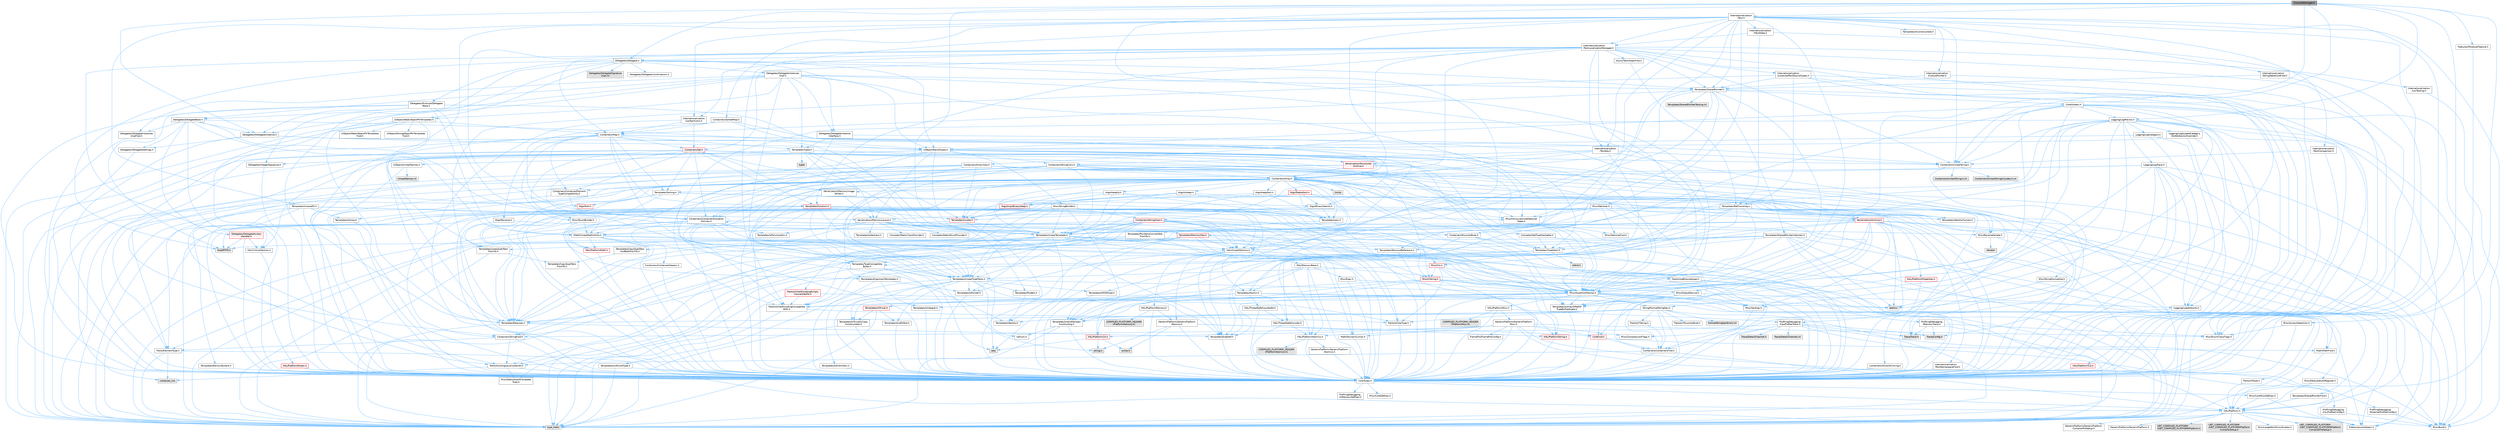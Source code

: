 digraph "IConsoleManager.h"
{
 // INTERACTIVE_SVG=YES
 // LATEX_PDF_SIZE
  bgcolor="transparent";
  edge [fontname=Helvetica,fontsize=10,labelfontname=Helvetica,labelfontsize=10];
  node [fontname=Helvetica,fontsize=10,shape=box,height=0.2,width=0.4];
  Node1 [id="Node000001",label="IConsoleManager.h",height=0.2,width=0.4,color="gray40", fillcolor="grey60", style="filled", fontcolor="black",tooltip=" "];
  Node1 -> Node2 [id="edge1_Node000001_Node000002",color="steelblue1",style="solid",tooltip=" "];
  Node2 [id="Node000002",label="CoreTypes.h",height=0.2,width=0.4,color="grey40", fillcolor="white", style="filled",URL="$dc/dec/CoreTypes_8h.html",tooltip=" "];
  Node2 -> Node3 [id="edge2_Node000002_Node000003",color="steelblue1",style="solid",tooltip=" "];
  Node3 [id="Node000003",label="HAL/Platform.h",height=0.2,width=0.4,color="grey40", fillcolor="white", style="filled",URL="$d9/dd0/Platform_8h.html",tooltip=" "];
  Node3 -> Node4 [id="edge3_Node000003_Node000004",color="steelblue1",style="solid",tooltip=" "];
  Node4 [id="Node000004",label="Misc/Build.h",height=0.2,width=0.4,color="grey40", fillcolor="white", style="filled",URL="$d3/dbb/Build_8h.html",tooltip=" "];
  Node3 -> Node5 [id="edge4_Node000003_Node000005",color="steelblue1",style="solid",tooltip=" "];
  Node5 [id="Node000005",label="Misc/LargeWorldCoordinates.h",height=0.2,width=0.4,color="grey40", fillcolor="white", style="filled",URL="$d2/dcb/LargeWorldCoordinates_8h.html",tooltip=" "];
  Node3 -> Node6 [id="edge5_Node000003_Node000006",color="steelblue1",style="solid",tooltip=" "];
  Node6 [id="Node000006",label="type_traits",height=0.2,width=0.4,color="grey60", fillcolor="#E0E0E0", style="filled",tooltip=" "];
  Node3 -> Node7 [id="edge6_Node000003_Node000007",color="steelblue1",style="solid",tooltip=" "];
  Node7 [id="Node000007",label="PreprocessorHelpers.h",height=0.2,width=0.4,color="grey40", fillcolor="white", style="filled",URL="$db/ddb/PreprocessorHelpers_8h.html",tooltip=" "];
  Node3 -> Node8 [id="edge7_Node000003_Node000008",color="steelblue1",style="solid",tooltip=" "];
  Node8 [id="Node000008",label="UBT_COMPILED_PLATFORM\l/UBT_COMPILED_PLATFORMPlatform\lCompilerPreSetup.h",height=0.2,width=0.4,color="grey60", fillcolor="#E0E0E0", style="filled",tooltip=" "];
  Node3 -> Node9 [id="edge8_Node000003_Node000009",color="steelblue1",style="solid",tooltip=" "];
  Node9 [id="Node000009",label="GenericPlatform/GenericPlatform\lCompilerPreSetup.h",height=0.2,width=0.4,color="grey40", fillcolor="white", style="filled",URL="$d9/dc8/GenericPlatformCompilerPreSetup_8h.html",tooltip=" "];
  Node3 -> Node10 [id="edge9_Node000003_Node000010",color="steelblue1",style="solid",tooltip=" "];
  Node10 [id="Node000010",label="GenericPlatform/GenericPlatform.h",height=0.2,width=0.4,color="grey40", fillcolor="white", style="filled",URL="$d6/d84/GenericPlatform_8h.html",tooltip=" "];
  Node3 -> Node11 [id="edge10_Node000003_Node000011",color="steelblue1",style="solid",tooltip=" "];
  Node11 [id="Node000011",label="UBT_COMPILED_PLATFORM\l/UBT_COMPILED_PLATFORMPlatform.h",height=0.2,width=0.4,color="grey60", fillcolor="#E0E0E0", style="filled",tooltip=" "];
  Node3 -> Node12 [id="edge11_Node000003_Node000012",color="steelblue1",style="solid",tooltip=" "];
  Node12 [id="Node000012",label="UBT_COMPILED_PLATFORM\l/UBT_COMPILED_PLATFORMPlatform\lCompilerSetup.h",height=0.2,width=0.4,color="grey60", fillcolor="#E0E0E0", style="filled",tooltip=" "];
  Node2 -> Node13 [id="edge12_Node000002_Node000013",color="steelblue1",style="solid",tooltip=" "];
  Node13 [id="Node000013",label="ProfilingDebugging\l/UMemoryDefines.h",height=0.2,width=0.4,color="grey40", fillcolor="white", style="filled",URL="$d2/da2/UMemoryDefines_8h.html",tooltip=" "];
  Node2 -> Node14 [id="edge13_Node000002_Node000014",color="steelblue1",style="solid",tooltip=" "];
  Node14 [id="Node000014",label="Misc/CoreMiscDefines.h",height=0.2,width=0.4,color="grey40", fillcolor="white", style="filled",URL="$da/d38/CoreMiscDefines_8h.html",tooltip=" "];
  Node14 -> Node3 [id="edge14_Node000014_Node000003",color="steelblue1",style="solid",tooltip=" "];
  Node14 -> Node7 [id="edge15_Node000014_Node000007",color="steelblue1",style="solid",tooltip=" "];
  Node2 -> Node15 [id="edge16_Node000002_Node000015",color="steelblue1",style="solid",tooltip=" "];
  Node15 [id="Node000015",label="Misc/CoreDefines.h",height=0.2,width=0.4,color="grey40", fillcolor="white", style="filled",URL="$d3/dd2/CoreDefines_8h.html",tooltip=" "];
  Node1 -> Node16 [id="edge17_Node000001_Node000016",color="steelblue1",style="solid",tooltip=" "];
  Node16 [id="Node000016",label="Misc/AccessDetection.h",height=0.2,width=0.4,color="grey40", fillcolor="white", style="filled",URL="$d3/db5/AccessDetection_8h.html",tooltip=" "];
  Node16 -> Node2 [id="edge18_Node000016_Node000002",color="steelblue1",style="solid",tooltip=" "];
  Node16 -> Node17 [id="edge19_Node000016_Node000017",color="steelblue1",style="solid",tooltip=" "];
  Node17 [id="Node000017",label="Misc/EnumClassFlags.h",height=0.2,width=0.4,color="grey40", fillcolor="white", style="filled",URL="$d8/de7/EnumClassFlags_8h.html",tooltip=" "];
  Node1 -> Node18 [id="edge20_Node000001_Node000018",color="steelblue1",style="solid",tooltip=" "];
  Node18 [id="Node000018",label="Misc/AssertionMacros.h",height=0.2,width=0.4,color="grey40", fillcolor="white", style="filled",URL="$d0/dfa/AssertionMacros_8h.html",tooltip=" "];
  Node18 -> Node2 [id="edge21_Node000018_Node000002",color="steelblue1",style="solid",tooltip=" "];
  Node18 -> Node3 [id="edge22_Node000018_Node000003",color="steelblue1",style="solid",tooltip=" "];
  Node18 -> Node19 [id="edge23_Node000018_Node000019",color="steelblue1",style="solid",tooltip=" "];
  Node19 [id="Node000019",label="HAL/PlatformMisc.h",height=0.2,width=0.4,color="grey40", fillcolor="white", style="filled",URL="$d0/df5/PlatformMisc_8h.html",tooltip=" "];
  Node19 -> Node2 [id="edge24_Node000019_Node000002",color="steelblue1",style="solid",tooltip=" "];
  Node19 -> Node20 [id="edge25_Node000019_Node000020",color="steelblue1",style="solid",tooltip=" "];
  Node20 [id="Node000020",label="GenericPlatform/GenericPlatform\lMisc.h",height=0.2,width=0.4,color="grey40", fillcolor="white", style="filled",URL="$db/d9a/GenericPlatformMisc_8h.html",tooltip=" "];
  Node20 -> Node21 [id="edge26_Node000020_Node000021",color="steelblue1",style="solid",tooltip=" "];
  Node21 [id="Node000021",label="Containers/StringFwd.h",height=0.2,width=0.4,color="grey40", fillcolor="white", style="filled",URL="$df/d37/StringFwd_8h.html",tooltip=" "];
  Node21 -> Node2 [id="edge27_Node000021_Node000002",color="steelblue1",style="solid",tooltip=" "];
  Node21 -> Node22 [id="edge28_Node000021_Node000022",color="steelblue1",style="solid",tooltip=" "];
  Node22 [id="Node000022",label="Traits/ElementType.h",height=0.2,width=0.4,color="grey40", fillcolor="white", style="filled",URL="$d5/d4f/ElementType_8h.html",tooltip=" "];
  Node22 -> Node3 [id="edge29_Node000022_Node000003",color="steelblue1",style="solid",tooltip=" "];
  Node22 -> Node23 [id="edge30_Node000022_Node000023",color="steelblue1",style="solid",tooltip=" "];
  Node23 [id="Node000023",label="initializer_list",height=0.2,width=0.4,color="grey60", fillcolor="#E0E0E0", style="filled",tooltip=" "];
  Node22 -> Node6 [id="edge31_Node000022_Node000006",color="steelblue1",style="solid",tooltip=" "];
  Node21 -> Node24 [id="edge32_Node000021_Node000024",color="steelblue1",style="solid",tooltip=" "];
  Node24 [id="Node000024",label="Traits/IsContiguousContainer.h",height=0.2,width=0.4,color="grey40", fillcolor="white", style="filled",URL="$d5/d3c/IsContiguousContainer_8h.html",tooltip=" "];
  Node24 -> Node2 [id="edge33_Node000024_Node000002",color="steelblue1",style="solid",tooltip=" "];
  Node24 -> Node25 [id="edge34_Node000024_Node000025",color="steelblue1",style="solid",tooltip=" "];
  Node25 [id="Node000025",label="Misc/StaticAssertComplete\lType.h",height=0.2,width=0.4,color="grey40", fillcolor="white", style="filled",URL="$d5/d4e/StaticAssertCompleteType_8h.html",tooltip=" "];
  Node24 -> Node23 [id="edge35_Node000024_Node000023",color="steelblue1",style="solid",tooltip=" "];
  Node20 -> Node26 [id="edge36_Node000020_Node000026",color="steelblue1",style="solid",tooltip=" "];
  Node26 [id="Node000026",label="CoreFwd.h",height=0.2,width=0.4,color="red", fillcolor="#FFF0F0", style="filled",URL="$d1/d1e/CoreFwd_8h.html",tooltip=" "];
  Node26 -> Node2 [id="edge37_Node000026_Node000002",color="steelblue1",style="solid",tooltip=" "];
  Node26 -> Node27 [id="edge38_Node000026_Node000027",color="steelblue1",style="solid",tooltip=" "];
  Node27 [id="Node000027",label="Containers/ContainersFwd.h",height=0.2,width=0.4,color="grey40", fillcolor="white", style="filled",URL="$d4/d0a/ContainersFwd_8h.html",tooltip=" "];
  Node27 -> Node3 [id="edge39_Node000027_Node000003",color="steelblue1",style="solid",tooltip=" "];
  Node27 -> Node2 [id="edge40_Node000027_Node000002",color="steelblue1",style="solid",tooltip=" "];
  Node27 -> Node24 [id="edge41_Node000027_Node000024",color="steelblue1",style="solid",tooltip=" "];
  Node26 -> Node28 [id="edge42_Node000026_Node000028",color="steelblue1",style="solid",tooltip=" "];
  Node28 [id="Node000028",label="Math/MathFwd.h",height=0.2,width=0.4,color="grey40", fillcolor="white", style="filled",URL="$d2/d10/MathFwd_8h.html",tooltip=" "];
  Node28 -> Node3 [id="edge43_Node000028_Node000003",color="steelblue1",style="solid",tooltip=" "];
  Node20 -> Node2 [id="edge44_Node000020_Node000002",color="steelblue1",style="solid",tooltip=" "];
  Node20 -> Node30 [id="edge45_Node000020_Node000030",color="steelblue1",style="solid",tooltip=" "];
  Node30 [id="Node000030",label="FramePro/FrameProConfig.h",height=0.2,width=0.4,color="grey40", fillcolor="white", style="filled",URL="$d7/d90/FrameProConfig_8h.html",tooltip=" "];
  Node20 -> Node31 [id="edge46_Node000020_Node000031",color="steelblue1",style="solid",tooltip=" "];
  Node31 [id="Node000031",label="HAL/PlatformCrt.h",height=0.2,width=0.4,color="red", fillcolor="#FFF0F0", style="filled",URL="$d8/d75/PlatformCrt_8h.html",tooltip=" "];
  Node31 -> Node32 [id="edge47_Node000031_Node000032",color="steelblue1",style="solid",tooltip=" "];
  Node32 [id="Node000032",label="new",height=0.2,width=0.4,color="grey60", fillcolor="#E0E0E0", style="filled",tooltip=" "];
  Node31 -> Node33 [id="edge48_Node000031_Node000033",color="steelblue1",style="solid",tooltip=" "];
  Node33 [id="Node000033",label="wchar.h",height=0.2,width=0.4,color="grey60", fillcolor="#E0E0E0", style="filled",tooltip=" "];
  Node31 -> Node40 [id="edge49_Node000031_Node000040",color="steelblue1",style="solid",tooltip=" "];
  Node40 [id="Node000040",label="string.h",height=0.2,width=0.4,color="grey60", fillcolor="#E0E0E0", style="filled",tooltip=" "];
  Node20 -> Node41 [id="edge50_Node000020_Node000041",color="steelblue1",style="solid",tooltip=" "];
  Node41 [id="Node000041",label="Math/NumericLimits.h",height=0.2,width=0.4,color="grey40", fillcolor="white", style="filled",URL="$df/d1b/NumericLimits_8h.html",tooltip=" "];
  Node41 -> Node2 [id="edge51_Node000041_Node000002",color="steelblue1",style="solid",tooltip=" "];
  Node20 -> Node42 [id="edge52_Node000020_Node000042",color="steelblue1",style="solid",tooltip=" "];
  Node42 [id="Node000042",label="Misc/CompressionFlags.h",height=0.2,width=0.4,color="grey40", fillcolor="white", style="filled",URL="$d9/d76/CompressionFlags_8h.html",tooltip=" "];
  Node20 -> Node17 [id="edge53_Node000020_Node000017",color="steelblue1",style="solid",tooltip=" "];
  Node20 -> Node43 [id="edge54_Node000020_Node000043",color="steelblue1",style="solid",tooltip=" "];
  Node43 [id="Node000043",label="ProfilingDebugging\l/CsvProfilerConfig.h",height=0.2,width=0.4,color="grey40", fillcolor="white", style="filled",URL="$d3/d88/CsvProfilerConfig_8h.html",tooltip=" "];
  Node43 -> Node4 [id="edge55_Node000043_Node000004",color="steelblue1",style="solid",tooltip=" "];
  Node20 -> Node44 [id="edge56_Node000020_Node000044",color="steelblue1",style="solid",tooltip=" "];
  Node44 [id="Node000044",label="ProfilingDebugging\l/ExternalProfilerConfig.h",height=0.2,width=0.4,color="grey40", fillcolor="white", style="filled",URL="$d3/dbb/ExternalProfilerConfig_8h.html",tooltip=" "];
  Node44 -> Node4 [id="edge57_Node000044_Node000004",color="steelblue1",style="solid",tooltip=" "];
  Node19 -> Node45 [id="edge58_Node000019_Node000045",color="steelblue1",style="solid",tooltip=" "];
  Node45 [id="Node000045",label="COMPILED_PLATFORM_HEADER\l(PlatformMisc.h)",height=0.2,width=0.4,color="grey60", fillcolor="#E0E0E0", style="filled",tooltip=" "];
  Node19 -> Node46 [id="edge59_Node000019_Node000046",color="steelblue1",style="solid",tooltip=" "];
  Node46 [id="Node000046",label="ProfilingDebugging\l/CpuProfilerTrace.h",height=0.2,width=0.4,color="grey40", fillcolor="white", style="filled",URL="$da/dcb/CpuProfilerTrace_8h.html",tooltip=" "];
  Node46 -> Node2 [id="edge60_Node000046_Node000002",color="steelblue1",style="solid",tooltip=" "];
  Node46 -> Node27 [id="edge61_Node000046_Node000027",color="steelblue1",style="solid",tooltip=" "];
  Node46 -> Node47 [id="edge62_Node000046_Node000047",color="steelblue1",style="solid",tooltip=" "];
  Node47 [id="Node000047",label="HAL/PlatformAtomics.h",height=0.2,width=0.4,color="grey40", fillcolor="white", style="filled",URL="$d3/d36/PlatformAtomics_8h.html",tooltip=" "];
  Node47 -> Node2 [id="edge63_Node000047_Node000002",color="steelblue1",style="solid",tooltip=" "];
  Node47 -> Node48 [id="edge64_Node000047_Node000048",color="steelblue1",style="solid",tooltip=" "];
  Node48 [id="Node000048",label="GenericPlatform/GenericPlatform\lAtomics.h",height=0.2,width=0.4,color="grey40", fillcolor="white", style="filled",URL="$da/d72/GenericPlatformAtomics_8h.html",tooltip=" "];
  Node48 -> Node2 [id="edge65_Node000048_Node000002",color="steelblue1",style="solid",tooltip=" "];
  Node47 -> Node49 [id="edge66_Node000047_Node000049",color="steelblue1",style="solid",tooltip=" "];
  Node49 [id="Node000049",label="COMPILED_PLATFORM_HEADER\l(PlatformAtomics.h)",height=0.2,width=0.4,color="grey60", fillcolor="#E0E0E0", style="filled",tooltip=" "];
  Node46 -> Node7 [id="edge67_Node000046_Node000007",color="steelblue1",style="solid",tooltip=" "];
  Node46 -> Node4 [id="edge68_Node000046_Node000004",color="steelblue1",style="solid",tooltip=" "];
  Node46 -> Node50 [id="edge69_Node000046_Node000050",color="steelblue1",style="solid",tooltip=" "];
  Node50 [id="Node000050",label="Trace/Config.h",height=0.2,width=0.4,color="grey60", fillcolor="#E0E0E0", style="filled",tooltip=" "];
  Node46 -> Node51 [id="edge70_Node000046_Node000051",color="steelblue1",style="solid",tooltip=" "];
  Node51 [id="Node000051",label="Trace/Detail/Channel.h",height=0.2,width=0.4,color="grey60", fillcolor="#E0E0E0", style="filled",tooltip=" "];
  Node46 -> Node52 [id="edge71_Node000046_Node000052",color="steelblue1",style="solid",tooltip=" "];
  Node52 [id="Node000052",label="Trace/Detail/Channel.inl",height=0.2,width=0.4,color="grey60", fillcolor="#E0E0E0", style="filled",tooltip=" "];
  Node46 -> Node53 [id="edge72_Node000046_Node000053",color="steelblue1",style="solid",tooltip=" "];
  Node53 [id="Node000053",label="Trace/Trace.h",height=0.2,width=0.4,color="grey60", fillcolor="#E0E0E0", style="filled",tooltip=" "];
  Node18 -> Node7 [id="edge73_Node000018_Node000007",color="steelblue1",style="solid",tooltip=" "];
  Node18 -> Node54 [id="edge74_Node000018_Node000054",color="steelblue1",style="solid",tooltip=" "];
  Node54 [id="Node000054",label="Templates/EnableIf.h",height=0.2,width=0.4,color="grey40", fillcolor="white", style="filled",URL="$d7/d60/EnableIf_8h.html",tooltip=" "];
  Node54 -> Node2 [id="edge75_Node000054_Node000002",color="steelblue1",style="solid",tooltip=" "];
  Node18 -> Node55 [id="edge76_Node000018_Node000055",color="steelblue1",style="solid",tooltip=" "];
  Node55 [id="Node000055",label="Templates/IsArrayOrRefOf\lTypeByPredicate.h",height=0.2,width=0.4,color="grey40", fillcolor="white", style="filled",URL="$d6/da1/IsArrayOrRefOfTypeByPredicate_8h.html",tooltip=" "];
  Node55 -> Node2 [id="edge77_Node000055_Node000002",color="steelblue1",style="solid",tooltip=" "];
  Node18 -> Node56 [id="edge78_Node000018_Node000056",color="steelblue1",style="solid",tooltip=" "];
  Node56 [id="Node000056",label="Templates/IsValidVariadic\lFunctionArg.h",height=0.2,width=0.4,color="grey40", fillcolor="white", style="filled",URL="$d0/dc8/IsValidVariadicFunctionArg_8h.html",tooltip=" "];
  Node56 -> Node2 [id="edge79_Node000056_Node000002",color="steelblue1",style="solid",tooltip=" "];
  Node56 -> Node57 [id="edge80_Node000056_Node000057",color="steelblue1",style="solid",tooltip=" "];
  Node57 [id="Node000057",label="IsEnum.h",height=0.2,width=0.4,color="grey40", fillcolor="white", style="filled",URL="$d4/de5/IsEnum_8h.html",tooltip=" "];
  Node56 -> Node6 [id="edge81_Node000056_Node000006",color="steelblue1",style="solid",tooltip=" "];
  Node18 -> Node58 [id="edge82_Node000018_Node000058",color="steelblue1",style="solid",tooltip=" "];
  Node58 [id="Node000058",label="Traits/IsCharEncodingCompatible\lWith.h",height=0.2,width=0.4,color="grey40", fillcolor="white", style="filled",URL="$df/dd1/IsCharEncodingCompatibleWith_8h.html",tooltip=" "];
  Node58 -> Node6 [id="edge83_Node000058_Node000006",color="steelblue1",style="solid",tooltip=" "];
  Node58 -> Node59 [id="edge84_Node000058_Node000059",color="steelblue1",style="solid",tooltip=" "];
  Node59 [id="Node000059",label="Traits/IsCharType.h",height=0.2,width=0.4,color="grey40", fillcolor="white", style="filled",URL="$db/d51/IsCharType_8h.html",tooltip=" "];
  Node59 -> Node2 [id="edge85_Node000059_Node000002",color="steelblue1",style="solid",tooltip=" "];
  Node18 -> Node60 [id="edge86_Node000018_Node000060",color="steelblue1",style="solid",tooltip=" "];
  Node60 [id="Node000060",label="Misc/VarArgs.h",height=0.2,width=0.4,color="grey40", fillcolor="white", style="filled",URL="$d5/d6f/VarArgs_8h.html",tooltip=" "];
  Node60 -> Node2 [id="edge87_Node000060_Node000002",color="steelblue1",style="solid",tooltip=" "];
  Node18 -> Node61 [id="edge88_Node000018_Node000061",color="steelblue1",style="solid",tooltip=" "];
  Node61 [id="Node000061",label="String/FormatStringSan.h",height=0.2,width=0.4,color="grey40", fillcolor="white", style="filled",URL="$d3/d8b/FormatStringSan_8h.html",tooltip=" "];
  Node61 -> Node6 [id="edge89_Node000061_Node000006",color="steelblue1",style="solid",tooltip=" "];
  Node61 -> Node2 [id="edge90_Node000061_Node000002",color="steelblue1",style="solid",tooltip=" "];
  Node61 -> Node62 [id="edge91_Node000061_Node000062",color="steelblue1",style="solid",tooltip=" "];
  Node62 [id="Node000062",label="Templates/Requires.h",height=0.2,width=0.4,color="grey40", fillcolor="white", style="filled",URL="$dc/d96/Requires_8h.html",tooltip=" "];
  Node62 -> Node54 [id="edge92_Node000062_Node000054",color="steelblue1",style="solid",tooltip=" "];
  Node62 -> Node6 [id="edge93_Node000062_Node000006",color="steelblue1",style="solid",tooltip=" "];
  Node61 -> Node63 [id="edge94_Node000061_Node000063",color="steelblue1",style="solid",tooltip=" "];
  Node63 [id="Node000063",label="Templates/Identity.h",height=0.2,width=0.4,color="grey40", fillcolor="white", style="filled",URL="$d0/dd5/Identity_8h.html",tooltip=" "];
  Node61 -> Node56 [id="edge95_Node000061_Node000056",color="steelblue1",style="solid",tooltip=" "];
  Node61 -> Node59 [id="edge96_Node000061_Node000059",color="steelblue1",style="solid",tooltip=" "];
  Node61 -> Node64 [id="edge97_Node000061_Node000064",color="steelblue1",style="solid",tooltip=" "];
  Node64 [id="Node000064",label="Traits/IsTEnumAsByte.h",height=0.2,width=0.4,color="grey40", fillcolor="white", style="filled",URL="$d1/de6/IsTEnumAsByte_8h.html",tooltip=" "];
  Node61 -> Node65 [id="edge98_Node000061_Node000065",color="steelblue1",style="solid",tooltip=" "];
  Node65 [id="Node000065",label="Traits/IsTString.h",height=0.2,width=0.4,color="grey40", fillcolor="white", style="filled",URL="$d0/df8/IsTString_8h.html",tooltip=" "];
  Node65 -> Node27 [id="edge99_Node000065_Node000027",color="steelblue1",style="solid",tooltip=" "];
  Node61 -> Node27 [id="edge100_Node000061_Node000027",color="steelblue1",style="solid",tooltip=" "];
  Node61 -> Node66 [id="edge101_Node000061_Node000066",color="steelblue1",style="solid",tooltip=" "];
  Node66 [id="Node000066",label="FormatStringSanErrors.inl",height=0.2,width=0.4,color="grey60", fillcolor="#E0E0E0", style="filled",tooltip=" "];
  Node18 -> Node67 [id="edge102_Node000018_Node000067",color="steelblue1",style="solid",tooltip=" "];
  Node67 [id="Node000067",label="atomic",height=0.2,width=0.4,color="grey60", fillcolor="#E0E0E0", style="filled",tooltip=" "];
  Node1 -> Node68 [id="edge103_Node000001_Node000068",color="steelblue1",style="solid",tooltip=" "];
  Node68 [id="Node000068",label="Templates/UnrealTemplate.h",height=0.2,width=0.4,color="grey40", fillcolor="white", style="filled",URL="$d4/d24/UnrealTemplate_8h.html",tooltip=" "];
  Node68 -> Node2 [id="edge104_Node000068_Node000002",color="steelblue1",style="solid",tooltip=" "];
  Node68 -> Node69 [id="edge105_Node000068_Node000069",color="steelblue1",style="solid",tooltip=" "];
  Node69 [id="Node000069",label="Templates/IsPointer.h",height=0.2,width=0.4,color="grey40", fillcolor="white", style="filled",URL="$d7/d05/IsPointer_8h.html",tooltip=" "];
  Node69 -> Node2 [id="edge106_Node000069_Node000002",color="steelblue1",style="solid",tooltip=" "];
  Node68 -> Node70 [id="edge107_Node000068_Node000070",color="steelblue1",style="solid",tooltip=" "];
  Node70 [id="Node000070",label="HAL/UnrealMemory.h",height=0.2,width=0.4,color="grey40", fillcolor="white", style="filled",URL="$d9/d96/UnrealMemory_8h.html",tooltip=" "];
  Node70 -> Node2 [id="edge108_Node000070_Node000002",color="steelblue1",style="solid",tooltip=" "];
  Node70 -> Node71 [id="edge109_Node000070_Node000071",color="steelblue1",style="solid",tooltip=" "];
  Node71 [id="Node000071",label="GenericPlatform/GenericPlatform\lMemory.h",height=0.2,width=0.4,color="grey40", fillcolor="white", style="filled",URL="$dd/d22/GenericPlatformMemory_8h.html",tooltip=" "];
  Node71 -> Node26 [id="edge110_Node000071_Node000026",color="steelblue1",style="solid",tooltip=" "];
  Node71 -> Node2 [id="edge111_Node000071_Node000002",color="steelblue1",style="solid",tooltip=" "];
  Node71 -> Node72 [id="edge112_Node000071_Node000072",color="steelblue1",style="solid",tooltip=" "];
  Node72 [id="Node000072",label="HAL/PlatformString.h",height=0.2,width=0.4,color="red", fillcolor="#FFF0F0", style="filled",URL="$db/db5/PlatformString_8h.html",tooltip=" "];
  Node72 -> Node2 [id="edge113_Node000072_Node000002",color="steelblue1",style="solid",tooltip=" "];
  Node71 -> Node40 [id="edge114_Node000071_Node000040",color="steelblue1",style="solid",tooltip=" "];
  Node71 -> Node33 [id="edge115_Node000071_Node000033",color="steelblue1",style="solid",tooltip=" "];
  Node70 -> Node74 [id="edge116_Node000070_Node000074",color="steelblue1",style="solid",tooltip=" "];
  Node74 [id="Node000074",label="HAL/MemoryBase.h",height=0.2,width=0.4,color="grey40", fillcolor="white", style="filled",URL="$d6/d9f/MemoryBase_8h.html",tooltip=" "];
  Node74 -> Node2 [id="edge117_Node000074_Node000002",color="steelblue1",style="solid",tooltip=" "];
  Node74 -> Node47 [id="edge118_Node000074_Node000047",color="steelblue1",style="solid",tooltip=" "];
  Node74 -> Node31 [id="edge119_Node000074_Node000031",color="steelblue1",style="solid",tooltip=" "];
  Node74 -> Node75 [id="edge120_Node000074_Node000075",color="steelblue1",style="solid",tooltip=" "];
  Node75 [id="Node000075",label="Misc/Exec.h",height=0.2,width=0.4,color="grey40", fillcolor="white", style="filled",URL="$de/ddb/Exec_8h.html",tooltip=" "];
  Node75 -> Node2 [id="edge121_Node000075_Node000002",color="steelblue1",style="solid",tooltip=" "];
  Node75 -> Node18 [id="edge122_Node000075_Node000018",color="steelblue1",style="solid",tooltip=" "];
  Node74 -> Node76 [id="edge123_Node000074_Node000076",color="steelblue1",style="solid",tooltip=" "];
  Node76 [id="Node000076",label="Misc/OutputDevice.h",height=0.2,width=0.4,color="grey40", fillcolor="white", style="filled",URL="$d7/d32/OutputDevice_8h.html",tooltip=" "];
  Node76 -> Node26 [id="edge124_Node000076_Node000026",color="steelblue1",style="solid",tooltip=" "];
  Node76 -> Node2 [id="edge125_Node000076_Node000002",color="steelblue1",style="solid",tooltip=" "];
  Node76 -> Node77 [id="edge126_Node000076_Node000077",color="steelblue1",style="solid",tooltip=" "];
  Node77 [id="Node000077",label="Logging/LogVerbosity.h",height=0.2,width=0.4,color="grey40", fillcolor="white", style="filled",URL="$d2/d8f/LogVerbosity_8h.html",tooltip=" "];
  Node77 -> Node2 [id="edge127_Node000077_Node000002",color="steelblue1",style="solid",tooltip=" "];
  Node76 -> Node60 [id="edge128_Node000076_Node000060",color="steelblue1",style="solid",tooltip=" "];
  Node76 -> Node55 [id="edge129_Node000076_Node000055",color="steelblue1",style="solid",tooltip=" "];
  Node76 -> Node56 [id="edge130_Node000076_Node000056",color="steelblue1",style="solid",tooltip=" "];
  Node76 -> Node58 [id="edge131_Node000076_Node000058",color="steelblue1",style="solid",tooltip=" "];
  Node74 -> Node78 [id="edge132_Node000074_Node000078",color="steelblue1",style="solid",tooltip=" "];
  Node78 [id="Node000078",label="Templates/Atomic.h",height=0.2,width=0.4,color="grey40", fillcolor="white", style="filled",URL="$d3/d91/Atomic_8h.html",tooltip=" "];
  Node78 -> Node79 [id="edge133_Node000078_Node000079",color="steelblue1",style="solid",tooltip=" "];
  Node79 [id="Node000079",label="HAL/ThreadSafeCounter.h",height=0.2,width=0.4,color="grey40", fillcolor="white", style="filled",URL="$dc/dc9/ThreadSafeCounter_8h.html",tooltip=" "];
  Node79 -> Node2 [id="edge134_Node000079_Node000002",color="steelblue1",style="solid",tooltip=" "];
  Node79 -> Node47 [id="edge135_Node000079_Node000047",color="steelblue1",style="solid",tooltip=" "];
  Node78 -> Node80 [id="edge136_Node000078_Node000080",color="steelblue1",style="solid",tooltip=" "];
  Node80 [id="Node000080",label="HAL/ThreadSafeCounter64.h",height=0.2,width=0.4,color="grey40", fillcolor="white", style="filled",URL="$d0/d12/ThreadSafeCounter64_8h.html",tooltip=" "];
  Node80 -> Node2 [id="edge137_Node000080_Node000002",color="steelblue1",style="solid",tooltip=" "];
  Node80 -> Node79 [id="edge138_Node000080_Node000079",color="steelblue1",style="solid",tooltip=" "];
  Node78 -> Node81 [id="edge139_Node000078_Node000081",color="steelblue1",style="solid",tooltip=" "];
  Node81 [id="Node000081",label="Templates/IsIntegral.h",height=0.2,width=0.4,color="grey40", fillcolor="white", style="filled",URL="$da/d64/IsIntegral_8h.html",tooltip=" "];
  Node81 -> Node2 [id="edge140_Node000081_Node000002",color="steelblue1",style="solid",tooltip=" "];
  Node78 -> Node82 [id="edge141_Node000078_Node000082",color="steelblue1",style="solid",tooltip=" "];
  Node82 [id="Node000082",label="Templates/IsTrivial.h",height=0.2,width=0.4,color="red", fillcolor="#FFF0F0", style="filled",URL="$da/d4c/IsTrivial_8h.html",tooltip=" "];
  Node82 -> Node83 [id="edge142_Node000082_Node000083",color="steelblue1",style="solid",tooltip=" "];
  Node83 [id="Node000083",label="Templates/AndOrNot.h",height=0.2,width=0.4,color="grey40", fillcolor="white", style="filled",URL="$db/d0a/AndOrNot_8h.html",tooltip=" "];
  Node83 -> Node2 [id="edge143_Node000083_Node000002",color="steelblue1",style="solid",tooltip=" "];
  Node82 -> Node84 [id="edge144_Node000082_Node000084",color="steelblue1",style="solid",tooltip=" "];
  Node84 [id="Node000084",label="Templates/IsTriviallyCopy\lConstructible.h",height=0.2,width=0.4,color="grey40", fillcolor="white", style="filled",URL="$d3/d78/IsTriviallyCopyConstructible_8h.html",tooltip=" "];
  Node84 -> Node2 [id="edge145_Node000084_Node000002",color="steelblue1",style="solid",tooltip=" "];
  Node84 -> Node6 [id="edge146_Node000084_Node000006",color="steelblue1",style="solid",tooltip=" "];
  Node82 -> Node6 [id="edge147_Node000082_Node000006",color="steelblue1",style="solid",tooltip=" "];
  Node78 -> Node86 [id="edge148_Node000078_Node000086",color="steelblue1",style="solid",tooltip=" "];
  Node86 [id="Node000086",label="Traits/IntType.h",height=0.2,width=0.4,color="grey40", fillcolor="white", style="filled",URL="$d7/deb/IntType_8h.html",tooltip=" "];
  Node86 -> Node3 [id="edge149_Node000086_Node000003",color="steelblue1",style="solid",tooltip=" "];
  Node78 -> Node67 [id="edge150_Node000078_Node000067",color="steelblue1",style="solid",tooltip=" "];
  Node70 -> Node87 [id="edge151_Node000070_Node000087",color="steelblue1",style="solid",tooltip=" "];
  Node87 [id="Node000087",label="HAL/PlatformMemory.h",height=0.2,width=0.4,color="grey40", fillcolor="white", style="filled",URL="$de/d68/PlatformMemory_8h.html",tooltip=" "];
  Node87 -> Node2 [id="edge152_Node000087_Node000002",color="steelblue1",style="solid",tooltip=" "];
  Node87 -> Node71 [id="edge153_Node000087_Node000071",color="steelblue1",style="solid",tooltip=" "];
  Node87 -> Node88 [id="edge154_Node000087_Node000088",color="steelblue1",style="solid",tooltip=" "];
  Node88 [id="Node000088",label="COMPILED_PLATFORM_HEADER\l(PlatformMemory.h)",height=0.2,width=0.4,color="grey60", fillcolor="#E0E0E0", style="filled",tooltip=" "];
  Node70 -> Node89 [id="edge155_Node000070_Node000089",color="steelblue1",style="solid",tooltip=" "];
  Node89 [id="Node000089",label="ProfilingDebugging\l/MemoryTrace.h",height=0.2,width=0.4,color="grey40", fillcolor="white", style="filled",URL="$da/dd7/MemoryTrace_8h.html",tooltip=" "];
  Node89 -> Node3 [id="edge156_Node000089_Node000003",color="steelblue1",style="solid",tooltip=" "];
  Node89 -> Node17 [id="edge157_Node000089_Node000017",color="steelblue1",style="solid",tooltip=" "];
  Node89 -> Node50 [id="edge158_Node000089_Node000050",color="steelblue1",style="solid",tooltip=" "];
  Node89 -> Node53 [id="edge159_Node000089_Node000053",color="steelblue1",style="solid",tooltip=" "];
  Node70 -> Node69 [id="edge160_Node000070_Node000069",color="steelblue1",style="solid",tooltip=" "];
  Node68 -> Node90 [id="edge161_Node000068_Node000090",color="steelblue1",style="solid",tooltip=" "];
  Node90 [id="Node000090",label="Templates/CopyQualifiers\lAndRefsFromTo.h",height=0.2,width=0.4,color="grey40", fillcolor="white", style="filled",URL="$d3/db3/CopyQualifiersAndRefsFromTo_8h.html",tooltip=" "];
  Node90 -> Node91 [id="edge162_Node000090_Node000091",color="steelblue1",style="solid",tooltip=" "];
  Node91 [id="Node000091",label="Templates/CopyQualifiers\lFromTo.h",height=0.2,width=0.4,color="grey40", fillcolor="white", style="filled",URL="$d5/db4/CopyQualifiersFromTo_8h.html",tooltip=" "];
  Node68 -> Node92 [id="edge163_Node000068_Node000092",color="steelblue1",style="solid",tooltip=" "];
  Node92 [id="Node000092",label="Templates/UnrealTypeTraits.h",height=0.2,width=0.4,color="grey40", fillcolor="white", style="filled",URL="$d2/d2d/UnrealTypeTraits_8h.html",tooltip=" "];
  Node92 -> Node2 [id="edge164_Node000092_Node000002",color="steelblue1",style="solid",tooltip=" "];
  Node92 -> Node69 [id="edge165_Node000092_Node000069",color="steelblue1",style="solid",tooltip=" "];
  Node92 -> Node18 [id="edge166_Node000092_Node000018",color="steelblue1",style="solid",tooltip=" "];
  Node92 -> Node83 [id="edge167_Node000092_Node000083",color="steelblue1",style="solid",tooltip=" "];
  Node92 -> Node54 [id="edge168_Node000092_Node000054",color="steelblue1",style="solid",tooltip=" "];
  Node92 -> Node93 [id="edge169_Node000092_Node000093",color="steelblue1",style="solid",tooltip=" "];
  Node93 [id="Node000093",label="Templates/IsArithmetic.h",height=0.2,width=0.4,color="grey40", fillcolor="white", style="filled",URL="$d2/d5d/IsArithmetic_8h.html",tooltip=" "];
  Node93 -> Node2 [id="edge170_Node000093_Node000002",color="steelblue1",style="solid",tooltip=" "];
  Node92 -> Node57 [id="edge171_Node000092_Node000057",color="steelblue1",style="solid",tooltip=" "];
  Node92 -> Node94 [id="edge172_Node000092_Node000094",color="steelblue1",style="solid",tooltip=" "];
  Node94 [id="Node000094",label="Templates/Models.h",height=0.2,width=0.4,color="grey40", fillcolor="white", style="filled",URL="$d3/d0c/Models_8h.html",tooltip=" "];
  Node94 -> Node63 [id="edge173_Node000094_Node000063",color="steelblue1",style="solid",tooltip=" "];
  Node92 -> Node95 [id="edge174_Node000092_Node000095",color="steelblue1",style="solid",tooltip=" "];
  Node95 [id="Node000095",label="Templates/IsPODType.h",height=0.2,width=0.4,color="grey40", fillcolor="white", style="filled",URL="$d7/db1/IsPODType_8h.html",tooltip=" "];
  Node95 -> Node2 [id="edge175_Node000095_Node000002",color="steelblue1",style="solid",tooltip=" "];
  Node92 -> Node96 [id="edge176_Node000092_Node000096",color="steelblue1",style="solid",tooltip=" "];
  Node96 [id="Node000096",label="Templates/IsUECoreType.h",height=0.2,width=0.4,color="grey40", fillcolor="white", style="filled",URL="$d1/db8/IsUECoreType_8h.html",tooltip=" "];
  Node96 -> Node2 [id="edge177_Node000096_Node000002",color="steelblue1",style="solid",tooltip=" "];
  Node96 -> Node6 [id="edge178_Node000096_Node000006",color="steelblue1",style="solid",tooltip=" "];
  Node92 -> Node84 [id="edge179_Node000092_Node000084",color="steelblue1",style="solid",tooltip=" "];
  Node68 -> Node97 [id="edge180_Node000068_Node000097",color="steelblue1",style="solid",tooltip=" "];
  Node97 [id="Node000097",label="Templates/RemoveReference.h",height=0.2,width=0.4,color="grey40", fillcolor="white", style="filled",URL="$da/dbe/RemoveReference_8h.html",tooltip=" "];
  Node97 -> Node2 [id="edge181_Node000097_Node000002",color="steelblue1",style="solid",tooltip=" "];
  Node68 -> Node62 [id="edge182_Node000068_Node000062",color="steelblue1",style="solid",tooltip=" "];
  Node68 -> Node98 [id="edge183_Node000068_Node000098",color="steelblue1",style="solid",tooltip=" "];
  Node98 [id="Node000098",label="Templates/TypeCompatible\lBytes.h",height=0.2,width=0.4,color="grey40", fillcolor="white", style="filled",URL="$df/d0a/TypeCompatibleBytes_8h.html",tooltip=" "];
  Node98 -> Node2 [id="edge184_Node000098_Node000002",color="steelblue1",style="solid",tooltip=" "];
  Node98 -> Node40 [id="edge185_Node000098_Node000040",color="steelblue1",style="solid",tooltip=" "];
  Node98 -> Node32 [id="edge186_Node000098_Node000032",color="steelblue1",style="solid",tooltip=" "];
  Node98 -> Node6 [id="edge187_Node000098_Node000006",color="steelblue1",style="solid",tooltip=" "];
  Node68 -> Node63 [id="edge188_Node000068_Node000063",color="steelblue1",style="solid",tooltip=" "];
  Node68 -> Node24 [id="edge189_Node000068_Node000024",color="steelblue1",style="solid",tooltip=" "];
  Node68 -> Node99 [id="edge190_Node000068_Node000099",color="steelblue1",style="solid",tooltip=" "];
  Node99 [id="Node000099",label="Traits/UseBitwiseSwap.h",height=0.2,width=0.4,color="grey40", fillcolor="white", style="filled",URL="$db/df3/UseBitwiseSwap_8h.html",tooltip=" "];
  Node99 -> Node2 [id="edge191_Node000099_Node000002",color="steelblue1",style="solid",tooltip=" "];
  Node99 -> Node6 [id="edge192_Node000099_Node000006",color="steelblue1",style="solid",tooltip=" "];
  Node68 -> Node6 [id="edge193_Node000068_Node000006",color="steelblue1",style="solid",tooltip=" "];
  Node1 -> Node100 [id="edge194_Node000001_Node000100",color="steelblue1",style="solid",tooltip=" "];
  Node100 [id="Node000100",label="Containers/UnrealString.h",height=0.2,width=0.4,color="grey40", fillcolor="white", style="filled",URL="$d5/dba/UnrealString_8h.html",tooltip=" "];
  Node100 -> Node101 [id="edge195_Node000100_Node000101",color="steelblue1",style="solid",tooltip=" "];
  Node101 [id="Node000101",label="Containers/UnrealStringIncludes.h.inl",height=0.2,width=0.4,color="grey60", fillcolor="#E0E0E0", style="filled",tooltip=" "];
  Node100 -> Node102 [id="edge196_Node000100_Node000102",color="steelblue1",style="solid",tooltip=" "];
  Node102 [id="Node000102",label="Containers/UnrealString.h.inl",height=0.2,width=0.4,color="grey60", fillcolor="#E0E0E0", style="filled",tooltip=" "];
  Node100 -> Node103 [id="edge197_Node000100_Node000103",color="steelblue1",style="solid",tooltip=" "];
  Node103 [id="Node000103",label="Misc/StringFormatArg.h",height=0.2,width=0.4,color="grey40", fillcolor="white", style="filled",URL="$d2/d16/StringFormatArg_8h.html",tooltip=" "];
  Node103 -> Node27 [id="edge198_Node000103_Node000027",color="steelblue1",style="solid",tooltip=" "];
  Node1 -> Node104 [id="edge199_Node000001_Node000104",color="steelblue1",style="solid",tooltip=" "];
  Node104 [id="Node000104",label="Logging/LogMacros.h",height=0.2,width=0.4,color="grey40", fillcolor="white", style="filled",URL="$d0/d16/LogMacros_8h.html",tooltip=" "];
  Node104 -> Node100 [id="edge200_Node000104_Node000100",color="steelblue1",style="solid",tooltip=" "];
  Node104 -> Node2 [id="edge201_Node000104_Node000002",color="steelblue1",style="solid",tooltip=" "];
  Node104 -> Node7 [id="edge202_Node000104_Node000007",color="steelblue1",style="solid",tooltip=" "];
  Node104 -> Node105 [id="edge203_Node000104_Node000105",color="steelblue1",style="solid",tooltip=" "];
  Node105 [id="Node000105",label="Logging/LogCategory.h",height=0.2,width=0.4,color="grey40", fillcolor="white", style="filled",URL="$d9/d36/LogCategory_8h.html",tooltip=" "];
  Node105 -> Node2 [id="edge204_Node000105_Node000002",color="steelblue1",style="solid",tooltip=" "];
  Node105 -> Node77 [id="edge205_Node000105_Node000077",color="steelblue1",style="solid",tooltip=" "];
  Node105 -> Node106 [id="edge206_Node000105_Node000106",color="steelblue1",style="solid",tooltip=" "];
  Node106 [id="Node000106",label="UObject/NameTypes.h",height=0.2,width=0.4,color="grey40", fillcolor="white", style="filled",URL="$d6/d35/NameTypes_8h.html",tooltip=" "];
  Node106 -> Node2 [id="edge207_Node000106_Node000002",color="steelblue1",style="solid",tooltip=" "];
  Node106 -> Node18 [id="edge208_Node000106_Node000018",color="steelblue1",style="solid",tooltip=" "];
  Node106 -> Node70 [id="edge209_Node000106_Node000070",color="steelblue1",style="solid",tooltip=" "];
  Node106 -> Node92 [id="edge210_Node000106_Node000092",color="steelblue1",style="solid",tooltip=" "];
  Node106 -> Node68 [id="edge211_Node000106_Node000068",color="steelblue1",style="solid",tooltip=" "];
  Node106 -> Node100 [id="edge212_Node000106_Node000100",color="steelblue1",style="solid",tooltip=" "];
  Node106 -> Node107 [id="edge213_Node000106_Node000107",color="steelblue1",style="solid",tooltip=" "];
  Node107 [id="Node000107",label="HAL/CriticalSection.h",height=0.2,width=0.4,color="grey40", fillcolor="white", style="filled",URL="$d6/d90/CriticalSection_8h.html",tooltip=" "];
  Node107 -> Node108 [id="edge214_Node000107_Node000108",color="steelblue1",style="solid",tooltip=" "];
  Node108 [id="Node000108",label="HAL/PlatformMutex.h",height=0.2,width=0.4,color="red", fillcolor="#FFF0F0", style="filled",URL="$d9/d0b/PlatformMutex_8h.html",tooltip=" "];
  Node108 -> Node2 [id="edge215_Node000108_Node000002",color="steelblue1",style="solid",tooltip=" "];
  Node106 -> Node110 [id="edge216_Node000106_Node000110",color="steelblue1",style="solid",tooltip=" "];
  Node110 [id="Node000110",label="Containers/StringConv.h",height=0.2,width=0.4,color="grey40", fillcolor="white", style="filled",URL="$d3/ddf/StringConv_8h.html",tooltip=" "];
  Node110 -> Node2 [id="edge217_Node000110_Node000002",color="steelblue1",style="solid",tooltip=" "];
  Node110 -> Node18 [id="edge218_Node000110_Node000018",color="steelblue1",style="solid",tooltip=" "];
  Node110 -> Node111 [id="edge219_Node000110_Node000111",color="steelblue1",style="solid",tooltip=" "];
  Node111 [id="Node000111",label="Containers/ContainerAllocation\lPolicies.h",height=0.2,width=0.4,color="grey40", fillcolor="white", style="filled",URL="$d7/dff/ContainerAllocationPolicies_8h.html",tooltip=" "];
  Node111 -> Node2 [id="edge220_Node000111_Node000002",color="steelblue1",style="solid",tooltip=" "];
  Node111 -> Node112 [id="edge221_Node000111_Node000112",color="steelblue1",style="solid",tooltip=" "];
  Node112 [id="Node000112",label="Containers/ContainerHelpers.h",height=0.2,width=0.4,color="grey40", fillcolor="white", style="filled",URL="$d7/d33/ContainerHelpers_8h.html",tooltip=" "];
  Node112 -> Node2 [id="edge222_Node000112_Node000002",color="steelblue1",style="solid",tooltip=" "];
  Node111 -> Node111 [id="edge223_Node000111_Node000111",color="steelblue1",style="solid",tooltip=" "];
  Node111 -> Node113 [id="edge224_Node000111_Node000113",color="steelblue1",style="solid",tooltip=" "];
  Node113 [id="Node000113",label="HAL/PlatformMath.h",height=0.2,width=0.4,color="red", fillcolor="#FFF0F0", style="filled",URL="$dc/d53/PlatformMath_8h.html",tooltip=" "];
  Node113 -> Node2 [id="edge225_Node000113_Node000002",color="steelblue1",style="solid",tooltip=" "];
  Node111 -> Node70 [id="edge226_Node000111_Node000070",color="steelblue1",style="solid",tooltip=" "];
  Node111 -> Node41 [id="edge227_Node000111_Node000041",color="steelblue1",style="solid",tooltip=" "];
  Node111 -> Node18 [id="edge228_Node000111_Node000018",color="steelblue1",style="solid",tooltip=" "];
  Node111 -> Node121 [id="edge229_Node000111_Node000121",color="steelblue1",style="solid",tooltip=" "];
  Node121 [id="Node000121",label="Templates/IsPolymorphic.h",height=0.2,width=0.4,color="grey40", fillcolor="white", style="filled",URL="$dc/d20/IsPolymorphic_8h.html",tooltip=" "];
  Node111 -> Node122 [id="edge230_Node000111_Node000122",color="steelblue1",style="solid",tooltip=" "];
  Node122 [id="Node000122",label="Templates/MemoryOps.h",height=0.2,width=0.4,color="red", fillcolor="#FFF0F0", style="filled",URL="$db/dea/MemoryOps_8h.html",tooltip=" "];
  Node122 -> Node2 [id="edge231_Node000122_Node000002",color="steelblue1",style="solid",tooltip=" "];
  Node122 -> Node70 [id="edge232_Node000122_Node000070",color="steelblue1",style="solid",tooltip=" "];
  Node122 -> Node84 [id="edge233_Node000122_Node000084",color="steelblue1",style="solid",tooltip=" "];
  Node122 -> Node62 [id="edge234_Node000122_Node000062",color="steelblue1",style="solid",tooltip=" "];
  Node122 -> Node92 [id="edge235_Node000122_Node000092",color="steelblue1",style="solid",tooltip=" "];
  Node122 -> Node99 [id="edge236_Node000122_Node000099",color="steelblue1",style="solid",tooltip=" "];
  Node122 -> Node32 [id="edge237_Node000122_Node000032",color="steelblue1",style="solid",tooltip=" "];
  Node122 -> Node6 [id="edge238_Node000122_Node000006",color="steelblue1",style="solid",tooltip=" "];
  Node111 -> Node98 [id="edge239_Node000111_Node000098",color="steelblue1",style="solid",tooltip=" "];
  Node111 -> Node6 [id="edge240_Node000111_Node000006",color="steelblue1",style="solid",tooltip=" "];
  Node110 -> Node123 [id="edge241_Node000110_Node000123",color="steelblue1",style="solid",tooltip=" "];
  Node123 [id="Node000123",label="Containers/Array.h",height=0.2,width=0.4,color="grey40", fillcolor="white", style="filled",URL="$df/dd0/Array_8h.html",tooltip=" "];
  Node123 -> Node2 [id="edge242_Node000123_Node000002",color="steelblue1",style="solid",tooltip=" "];
  Node123 -> Node18 [id="edge243_Node000123_Node000018",color="steelblue1",style="solid",tooltip=" "];
  Node123 -> Node124 [id="edge244_Node000123_Node000124",color="steelblue1",style="solid",tooltip=" "];
  Node124 [id="Node000124",label="Misc/IntrusiveUnsetOptional\lState.h",height=0.2,width=0.4,color="grey40", fillcolor="white", style="filled",URL="$d2/d0a/IntrusiveUnsetOptionalState_8h.html",tooltip=" "];
  Node124 -> Node125 [id="edge245_Node000124_Node000125",color="steelblue1",style="solid",tooltip=" "];
  Node125 [id="Node000125",label="Misc/OptionalFwd.h",height=0.2,width=0.4,color="grey40", fillcolor="white", style="filled",URL="$dc/d50/OptionalFwd_8h.html",tooltip=" "];
  Node123 -> Node126 [id="edge246_Node000123_Node000126",color="steelblue1",style="solid",tooltip=" "];
  Node126 [id="Node000126",label="Misc/ReverseIterate.h",height=0.2,width=0.4,color="grey40", fillcolor="white", style="filled",URL="$db/de3/ReverseIterate_8h.html",tooltip=" "];
  Node126 -> Node3 [id="edge247_Node000126_Node000003",color="steelblue1",style="solid",tooltip=" "];
  Node126 -> Node127 [id="edge248_Node000126_Node000127",color="steelblue1",style="solid",tooltip=" "];
  Node127 [id="Node000127",label="iterator",height=0.2,width=0.4,color="grey60", fillcolor="#E0E0E0", style="filled",tooltip=" "];
  Node123 -> Node70 [id="edge249_Node000123_Node000070",color="steelblue1",style="solid",tooltip=" "];
  Node123 -> Node92 [id="edge250_Node000123_Node000092",color="steelblue1",style="solid",tooltip=" "];
  Node123 -> Node68 [id="edge251_Node000123_Node000068",color="steelblue1",style="solid",tooltip=" "];
  Node123 -> Node128 [id="edge252_Node000123_Node000128",color="steelblue1",style="solid",tooltip=" "];
  Node128 [id="Node000128",label="Containers/AllowShrinking.h",height=0.2,width=0.4,color="grey40", fillcolor="white", style="filled",URL="$d7/d1a/AllowShrinking_8h.html",tooltip=" "];
  Node128 -> Node2 [id="edge253_Node000128_Node000002",color="steelblue1",style="solid",tooltip=" "];
  Node123 -> Node111 [id="edge254_Node000123_Node000111",color="steelblue1",style="solid",tooltip=" "];
  Node123 -> Node129 [id="edge255_Node000123_Node000129",color="steelblue1",style="solid",tooltip=" "];
  Node129 [id="Node000129",label="Containers/ContainerElement\lTypeCompatibility.h",height=0.2,width=0.4,color="grey40", fillcolor="white", style="filled",URL="$df/ddf/ContainerElementTypeCompatibility_8h.html",tooltip=" "];
  Node129 -> Node2 [id="edge256_Node000129_Node000002",color="steelblue1",style="solid",tooltip=" "];
  Node129 -> Node92 [id="edge257_Node000129_Node000092",color="steelblue1",style="solid",tooltip=" "];
  Node123 -> Node130 [id="edge258_Node000123_Node000130",color="steelblue1",style="solid",tooltip=" "];
  Node130 [id="Node000130",label="Serialization/Archive.h",height=0.2,width=0.4,color="red", fillcolor="#FFF0F0", style="filled",URL="$d7/d3b/Archive_8h.html",tooltip=" "];
  Node130 -> Node26 [id="edge259_Node000130_Node000026",color="steelblue1",style="solid",tooltip=" "];
  Node130 -> Node2 [id="edge260_Node000130_Node000002",color="steelblue1",style="solid",tooltip=" "];
  Node130 -> Node131 [id="edge261_Node000130_Node000131",color="steelblue1",style="solid",tooltip=" "];
  Node131 [id="Node000131",label="HAL/PlatformProperties.h",height=0.2,width=0.4,color="red", fillcolor="#FFF0F0", style="filled",URL="$d9/db0/PlatformProperties_8h.html",tooltip=" "];
  Node131 -> Node2 [id="edge262_Node000131_Node000002",color="steelblue1",style="solid",tooltip=" "];
  Node130 -> Node134 [id="edge263_Node000130_Node000134",color="steelblue1",style="solid",tooltip=" "];
  Node134 [id="Node000134",label="Internationalization\l/TextNamespaceFwd.h",height=0.2,width=0.4,color="grey40", fillcolor="white", style="filled",URL="$d8/d97/TextNamespaceFwd_8h.html",tooltip=" "];
  Node134 -> Node2 [id="edge264_Node000134_Node000002",color="steelblue1",style="solid",tooltip=" "];
  Node130 -> Node28 [id="edge265_Node000130_Node000028",color="steelblue1",style="solid",tooltip=" "];
  Node130 -> Node18 [id="edge266_Node000130_Node000018",color="steelblue1",style="solid",tooltip=" "];
  Node130 -> Node4 [id="edge267_Node000130_Node000004",color="steelblue1",style="solid",tooltip=" "];
  Node130 -> Node42 [id="edge268_Node000130_Node000042",color="steelblue1",style="solid",tooltip=" "];
  Node130 -> Node60 [id="edge269_Node000130_Node000060",color="steelblue1",style="solid",tooltip=" "];
  Node130 -> Node54 [id="edge270_Node000130_Node000054",color="steelblue1",style="solid",tooltip=" "];
  Node130 -> Node55 [id="edge271_Node000130_Node000055",color="steelblue1",style="solid",tooltip=" "];
  Node130 -> Node56 [id="edge272_Node000130_Node000056",color="steelblue1",style="solid",tooltip=" "];
  Node130 -> Node68 [id="edge273_Node000130_Node000068",color="steelblue1",style="solid",tooltip=" "];
  Node130 -> Node58 [id="edge274_Node000130_Node000058",color="steelblue1",style="solid",tooltip=" "];
  Node123 -> Node140 [id="edge275_Node000123_Node000140",color="steelblue1",style="solid",tooltip=" "];
  Node140 [id="Node000140",label="Serialization/MemoryImage\lWriter.h",height=0.2,width=0.4,color="grey40", fillcolor="white", style="filled",URL="$d0/d08/MemoryImageWriter_8h.html",tooltip=" "];
  Node140 -> Node2 [id="edge276_Node000140_Node000002",color="steelblue1",style="solid",tooltip=" "];
  Node140 -> Node141 [id="edge277_Node000140_Node000141",color="steelblue1",style="solid",tooltip=" "];
  Node141 [id="Node000141",label="Serialization/MemoryLayout.h",height=0.2,width=0.4,color="grey40", fillcolor="white", style="filled",URL="$d7/d66/MemoryLayout_8h.html",tooltip=" "];
  Node141 -> Node142 [id="edge278_Node000141_Node000142",color="steelblue1",style="solid",tooltip=" "];
  Node142 [id="Node000142",label="Concepts/StaticClassProvider.h",height=0.2,width=0.4,color="grey40", fillcolor="white", style="filled",URL="$dd/d83/StaticClassProvider_8h.html",tooltip=" "];
  Node141 -> Node143 [id="edge279_Node000141_Node000143",color="steelblue1",style="solid",tooltip=" "];
  Node143 [id="Node000143",label="Concepts/StaticStructProvider.h",height=0.2,width=0.4,color="grey40", fillcolor="white", style="filled",URL="$d5/d77/StaticStructProvider_8h.html",tooltip=" "];
  Node141 -> Node144 [id="edge280_Node000141_Node000144",color="steelblue1",style="solid",tooltip=" "];
  Node144 [id="Node000144",label="Containers/EnumAsByte.h",height=0.2,width=0.4,color="grey40", fillcolor="white", style="filled",URL="$d6/d9a/EnumAsByte_8h.html",tooltip=" "];
  Node144 -> Node2 [id="edge281_Node000144_Node000002",color="steelblue1",style="solid",tooltip=" "];
  Node144 -> Node95 [id="edge282_Node000144_Node000095",color="steelblue1",style="solid",tooltip=" "];
  Node144 -> Node145 [id="edge283_Node000144_Node000145",color="steelblue1",style="solid",tooltip=" "];
  Node145 [id="Node000145",label="Templates/TypeHash.h",height=0.2,width=0.4,color="grey40", fillcolor="white", style="filled",URL="$d1/d62/TypeHash_8h.html",tooltip=" "];
  Node145 -> Node2 [id="edge284_Node000145_Node000002",color="steelblue1",style="solid",tooltip=" "];
  Node145 -> Node62 [id="edge285_Node000145_Node000062",color="steelblue1",style="solid",tooltip=" "];
  Node145 -> Node146 [id="edge286_Node000145_Node000146",color="steelblue1",style="solid",tooltip=" "];
  Node146 [id="Node000146",label="Misc/Crc.h",height=0.2,width=0.4,color="red", fillcolor="#FFF0F0", style="filled",URL="$d4/dd2/Crc_8h.html",tooltip=" "];
  Node146 -> Node2 [id="edge287_Node000146_Node000002",color="steelblue1",style="solid",tooltip=" "];
  Node146 -> Node72 [id="edge288_Node000146_Node000072",color="steelblue1",style="solid",tooltip=" "];
  Node146 -> Node18 [id="edge289_Node000146_Node000018",color="steelblue1",style="solid",tooltip=" "];
  Node146 -> Node147 [id="edge290_Node000146_Node000147",color="steelblue1",style="solid",tooltip=" "];
  Node147 [id="Node000147",label="Misc/CString.h",height=0.2,width=0.4,color="red", fillcolor="#FFF0F0", style="filled",URL="$d2/d49/CString_8h.html",tooltip=" "];
  Node147 -> Node2 [id="edge291_Node000147_Node000002",color="steelblue1",style="solid",tooltip=" "];
  Node147 -> Node31 [id="edge292_Node000147_Node000031",color="steelblue1",style="solid",tooltip=" "];
  Node147 -> Node72 [id="edge293_Node000147_Node000072",color="steelblue1",style="solid",tooltip=" "];
  Node147 -> Node18 [id="edge294_Node000147_Node000018",color="steelblue1",style="solid",tooltip=" "];
  Node147 -> Node60 [id="edge295_Node000147_Node000060",color="steelblue1",style="solid",tooltip=" "];
  Node147 -> Node55 [id="edge296_Node000147_Node000055",color="steelblue1",style="solid",tooltip=" "];
  Node147 -> Node56 [id="edge297_Node000147_Node000056",color="steelblue1",style="solid",tooltip=" "];
  Node147 -> Node58 [id="edge298_Node000147_Node000058",color="steelblue1",style="solid",tooltip=" "];
  Node146 -> Node92 [id="edge299_Node000146_Node000092",color="steelblue1",style="solid",tooltip=" "];
  Node146 -> Node59 [id="edge300_Node000146_Node000059",color="steelblue1",style="solid",tooltip=" "];
  Node145 -> Node151 [id="edge301_Node000145_Node000151",color="steelblue1",style="solid",tooltip=" "];
  Node151 [id="Node000151",label="stdint.h",height=0.2,width=0.4,color="grey60", fillcolor="#E0E0E0", style="filled",tooltip=" "];
  Node145 -> Node6 [id="edge302_Node000145_Node000006",color="steelblue1",style="solid",tooltip=" "];
  Node141 -> Node21 [id="edge303_Node000141_Node000021",color="steelblue1",style="solid",tooltip=" "];
  Node141 -> Node70 [id="edge304_Node000141_Node000070",color="steelblue1",style="solid",tooltip=" "];
  Node141 -> Node152 [id="edge305_Node000141_Node000152",color="steelblue1",style="solid",tooltip=" "];
  Node152 [id="Node000152",label="Misc/DelayedAutoRegister.h",height=0.2,width=0.4,color="grey40", fillcolor="white", style="filled",URL="$d1/dda/DelayedAutoRegister_8h.html",tooltip=" "];
  Node152 -> Node3 [id="edge306_Node000152_Node000003",color="steelblue1",style="solid",tooltip=" "];
  Node141 -> Node54 [id="edge307_Node000141_Node000054",color="steelblue1",style="solid",tooltip=" "];
  Node141 -> Node153 [id="edge308_Node000141_Node000153",color="steelblue1",style="solid",tooltip=" "];
  Node153 [id="Node000153",label="Templates/IsAbstract.h",height=0.2,width=0.4,color="grey40", fillcolor="white", style="filled",URL="$d8/db7/IsAbstract_8h.html",tooltip=" "];
  Node141 -> Node121 [id="edge309_Node000141_Node000121",color="steelblue1",style="solid",tooltip=" "];
  Node141 -> Node94 [id="edge310_Node000141_Node000094",color="steelblue1",style="solid",tooltip=" "];
  Node141 -> Node68 [id="edge311_Node000141_Node000068",color="steelblue1",style="solid",tooltip=" "];
  Node123 -> Node154 [id="edge312_Node000123_Node000154",color="steelblue1",style="solid",tooltip=" "];
  Node154 [id="Node000154",label="Algo/Heapify.h",height=0.2,width=0.4,color="grey40", fillcolor="white", style="filled",URL="$d0/d2a/Heapify_8h.html",tooltip=" "];
  Node154 -> Node155 [id="edge313_Node000154_Node000155",color="steelblue1",style="solid",tooltip=" "];
  Node155 [id="Node000155",label="Algo/Impl/BinaryHeap.h",height=0.2,width=0.4,color="red", fillcolor="#FFF0F0", style="filled",URL="$d7/da3/Algo_2Impl_2BinaryHeap_8h.html",tooltip=" "];
  Node155 -> Node156 [id="edge314_Node000155_Node000156",color="steelblue1",style="solid",tooltip=" "];
  Node156 [id="Node000156",label="Templates/Invoke.h",height=0.2,width=0.4,color="red", fillcolor="#FFF0F0", style="filled",URL="$d7/deb/Invoke_8h.html",tooltip=" "];
  Node156 -> Node2 [id="edge315_Node000156_Node000002",color="steelblue1",style="solid",tooltip=" "];
  Node156 -> Node68 [id="edge316_Node000156_Node000068",color="steelblue1",style="solid",tooltip=" "];
  Node156 -> Node6 [id="edge317_Node000156_Node000006",color="steelblue1",style="solid",tooltip=" "];
  Node155 -> Node6 [id="edge318_Node000155_Node000006",color="steelblue1",style="solid",tooltip=" "];
  Node154 -> Node160 [id="edge319_Node000154_Node000160",color="steelblue1",style="solid",tooltip=" "];
  Node160 [id="Node000160",label="Templates/IdentityFunctor.h",height=0.2,width=0.4,color="grey40", fillcolor="white", style="filled",URL="$d7/d2e/IdentityFunctor_8h.html",tooltip=" "];
  Node160 -> Node3 [id="edge320_Node000160_Node000003",color="steelblue1",style="solid",tooltip=" "];
  Node154 -> Node156 [id="edge321_Node000154_Node000156",color="steelblue1",style="solid",tooltip=" "];
  Node154 -> Node161 [id="edge322_Node000154_Node000161",color="steelblue1",style="solid",tooltip=" "];
  Node161 [id="Node000161",label="Templates/Less.h",height=0.2,width=0.4,color="grey40", fillcolor="white", style="filled",URL="$de/dc8/Less_8h.html",tooltip=" "];
  Node161 -> Node2 [id="edge323_Node000161_Node000002",color="steelblue1",style="solid",tooltip=" "];
  Node161 -> Node68 [id="edge324_Node000161_Node000068",color="steelblue1",style="solid",tooltip=" "];
  Node154 -> Node68 [id="edge325_Node000154_Node000068",color="steelblue1",style="solid",tooltip=" "];
  Node123 -> Node162 [id="edge326_Node000123_Node000162",color="steelblue1",style="solid",tooltip=" "];
  Node162 [id="Node000162",label="Algo/HeapSort.h",height=0.2,width=0.4,color="grey40", fillcolor="white", style="filled",URL="$d3/d92/HeapSort_8h.html",tooltip=" "];
  Node162 -> Node155 [id="edge327_Node000162_Node000155",color="steelblue1",style="solid",tooltip=" "];
  Node162 -> Node160 [id="edge328_Node000162_Node000160",color="steelblue1",style="solid",tooltip=" "];
  Node162 -> Node161 [id="edge329_Node000162_Node000161",color="steelblue1",style="solid",tooltip=" "];
  Node162 -> Node68 [id="edge330_Node000162_Node000068",color="steelblue1",style="solid",tooltip=" "];
  Node123 -> Node163 [id="edge331_Node000123_Node000163",color="steelblue1",style="solid",tooltip=" "];
  Node163 [id="Node000163",label="Algo/IsHeap.h",height=0.2,width=0.4,color="grey40", fillcolor="white", style="filled",URL="$de/d32/IsHeap_8h.html",tooltip=" "];
  Node163 -> Node155 [id="edge332_Node000163_Node000155",color="steelblue1",style="solid",tooltip=" "];
  Node163 -> Node160 [id="edge333_Node000163_Node000160",color="steelblue1",style="solid",tooltip=" "];
  Node163 -> Node156 [id="edge334_Node000163_Node000156",color="steelblue1",style="solid",tooltip=" "];
  Node163 -> Node161 [id="edge335_Node000163_Node000161",color="steelblue1",style="solid",tooltip=" "];
  Node163 -> Node68 [id="edge336_Node000163_Node000068",color="steelblue1",style="solid",tooltip=" "];
  Node123 -> Node155 [id="edge337_Node000123_Node000155",color="steelblue1",style="solid",tooltip=" "];
  Node123 -> Node164 [id="edge338_Node000123_Node000164",color="steelblue1",style="solid",tooltip=" "];
  Node164 [id="Node000164",label="Algo/StableSort.h",height=0.2,width=0.4,color="red", fillcolor="#FFF0F0", style="filled",URL="$d7/d3c/StableSort_8h.html",tooltip=" "];
  Node164 -> Node165 [id="edge339_Node000164_Node000165",color="steelblue1",style="solid",tooltip=" "];
  Node165 [id="Node000165",label="Algo/BinarySearch.h",height=0.2,width=0.4,color="grey40", fillcolor="white", style="filled",URL="$db/db4/BinarySearch_8h.html",tooltip=" "];
  Node165 -> Node160 [id="edge340_Node000165_Node000160",color="steelblue1",style="solid",tooltip=" "];
  Node165 -> Node156 [id="edge341_Node000165_Node000156",color="steelblue1",style="solid",tooltip=" "];
  Node165 -> Node161 [id="edge342_Node000165_Node000161",color="steelblue1",style="solid",tooltip=" "];
  Node164 -> Node160 [id="edge343_Node000164_Node000160",color="steelblue1",style="solid",tooltip=" "];
  Node164 -> Node156 [id="edge344_Node000164_Node000156",color="steelblue1",style="solid",tooltip=" "];
  Node164 -> Node161 [id="edge345_Node000164_Node000161",color="steelblue1",style="solid",tooltip=" "];
  Node164 -> Node68 [id="edge346_Node000164_Node000068",color="steelblue1",style="solid",tooltip=" "];
  Node123 -> Node167 [id="edge347_Node000123_Node000167",color="steelblue1",style="solid",tooltip=" "];
  Node167 [id="Node000167",label="Concepts/GetTypeHashable.h",height=0.2,width=0.4,color="grey40", fillcolor="white", style="filled",URL="$d3/da2/GetTypeHashable_8h.html",tooltip=" "];
  Node167 -> Node2 [id="edge348_Node000167_Node000002",color="steelblue1",style="solid",tooltip=" "];
  Node167 -> Node145 [id="edge349_Node000167_Node000145",color="steelblue1",style="solid",tooltip=" "];
  Node123 -> Node160 [id="edge350_Node000123_Node000160",color="steelblue1",style="solid",tooltip=" "];
  Node123 -> Node156 [id="edge351_Node000123_Node000156",color="steelblue1",style="solid",tooltip=" "];
  Node123 -> Node161 [id="edge352_Node000123_Node000161",color="steelblue1",style="solid",tooltip=" "];
  Node123 -> Node168 [id="edge353_Node000123_Node000168",color="steelblue1",style="solid",tooltip=" "];
  Node168 [id="Node000168",label="Templates/LosesQualifiers\lFromTo.h",height=0.2,width=0.4,color="grey40", fillcolor="white", style="filled",URL="$d2/db3/LosesQualifiersFromTo_8h.html",tooltip=" "];
  Node168 -> Node91 [id="edge354_Node000168_Node000091",color="steelblue1",style="solid",tooltip=" "];
  Node168 -> Node6 [id="edge355_Node000168_Node000006",color="steelblue1",style="solid",tooltip=" "];
  Node123 -> Node62 [id="edge356_Node000123_Node000062",color="steelblue1",style="solid",tooltip=" "];
  Node123 -> Node169 [id="edge357_Node000123_Node000169",color="steelblue1",style="solid",tooltip=" "];
  Node169 [id="Node000169",label="Templates/Sorting.h",height=0.2,width=0.4,color="grey40", fillcolor="white", style="filled",URL="$d3/d9e/Sorting_8h.html",tooltip=" "];
  Node169 -> Node2 [id="edge358_Node000169_Node000002",color="steelblue1",style="solid",tooltip=" "];
  Node169 -> Node165 [id="edge359_Node000169_Node000165",color="steelblue1",style="solid",tooltip=" "];
  Node169 -> Node170 [id="edge360_Node000169_Node000170",color="steelblue1",style="solid",tooltip=" "];
  Node170 [id="Node000170",label="Algo/Sort.h",height=0.2,width=0.4,color="red", fillcolor="#FFF0F0", style="filled",URL="$d1/d87/Sort_8h.html",tooltip=" "];
  Node169 -> Node113 [id="edge361_Node000169_Node000113",color="steelblue1",style="solid",tooltip=" "];
  Node169 -> Node161 [id="edge362_Node000169_Node000161",color="steelblue1",style="solid",tooltip=" "];
  Node123 -> Node173 [id="edge363_Node000123_Node000173",color="steelblue1",style="solid",tooltip=" "];
  Node173 [id="Node000173",label="Templates/AlignmentTemplates.h",height=0.2,width=0.4,color="grey40", fillcolor="white", style="filled",URL="$dd/d32/AlignmentTemplates_8h.html",tooltip=" "];
  Node173 -> Node2 [id="edge364_Node000173_Node000002",color="steelblue1",style="solid",tooltip=" "];
  Node173 -> Node81 [id="edge365_Node000173_Node000081",color="steelblue1",style="solid",tooltip=" "];
  Node173 -> Node69 [id="edge366_Node000173_Node000069",color="steelblue1",style="solid",tooltip=" "];
  Node123 -> Node22 [id="edge367_Node000123_Node000022",color="steelblue1",style="solid",tooltip=" "];
  Node123 -> Node119 [id="edge368_Node000123_Node000119",color="steelblue1",style="solid",tooltip=" "];
  Node119 [id="Node000119",label="limits",height=0.2,width=0.4,color="grey60", fillcolor="#E0E0E0", style="filled",tooltip=" "];
  Node123 -> Node6 [id="edge369_Node000123_Node000006",color="steelblue1",style="solid",tooltip=" "];
  Node110 -> Node147 [id="edge370_Node000110_Node000147",color="steelblue1",style="solid",tooltip=" "];
  Node110 -> Node174 [id="edge371_Node000110_Node000174",color="steelblue1",style="solid",tooltip=" "];
  Node174 [id="Node000174",label="Templates/IsArray.h",height=0.2,width=0.4,color="grey40", fillcolor="white", style="filled",URL="$d8/d8d/IsArray_8h.html",tooltip=" "];
  Node174 -> Node2 [id="edge372_Node000174_Node000002",color="steelblue1",style="solid",tooltip=" "];
  Node110 -> Node68 [id="edge373_Node000110_Node000068",color="steelblue1",style="solid",tooltip=" "];
  Node110 -> Node92 [id="edge374_Node000110_Node000092",color="steelblue1",style="solid",tooltip=" "];
  Node110 -> Node22 [id="edge375_Node000110_Node000022",color="steelblue1",style="solid",tooltip=" "];
  Node110 -> Node58 [id="edge376_Node000110_Node000058",color="steelblue1",style="solid",tooltip=" "];
  Node110 -> Node24 [id="edge377_Node000110_Node000024",color="steelblue1",style="solid",tooltip=" "];
  Node110 -> Node6 [id="edge378_Node000110_Node000006",color="steelblue1",style="solid",tooltip=" "];
  Node106 -> Node21 [id="edge379_Node000106_Node000021",color="steelblue1",style="solid",tooltip=" "];
  Node106 -> Node175 [id="edge380_Node000106_Node000175",color="steelblue1",style="solid",tooltip=" "];
  Node175 [id="Node000175",label="UObject/UnrealNames.h",height=0.2,width=0.4,color="grey40", fillcolor="white", style="filled",URL="$d8/db1/UnrealNames_8h.html",tooltip=" "];
  Node175 -> Node2 [id="edge381_Node000175_Node000002",color="steelblue1",style="solid",tooltip=" "];
  Node175 -> Node176 [id="edge382_Node000175_Node000176",color="steelblue1",style="solid",tooltip=" "];
  Node176 [id="Node000176",label="UnrealNames.inl",height=0.2,width=0.4,color="grey60", fillcolor="#E0E0E0", style="filled",tooltip=" "];
  Node106 -> Node78 [id="edge383_Node000106_Node000078",color="steelblue1",style="solid",tooltip=" "];
  Node106 -> Node141 [id="edge384_Node000106_Node000141",color="steelblue1",style="solid",tooltip=" "];
  Node106 -> Node124 [id="edge385_Node000106_Node000124",color="steelblue1",style="solid",tooltip=" "];
  Node106 -> Node177 [id="edge386_Node000106_Node000177",color="steelblue1",style="solid",tooltip=" "];
  Node177 [id="Node000177",label="Misc/StringBuilder.h",height=0.2,width=0.4,color="grey40", fillcolor="white", style="filled",URL="$d4/d52/StringBuilder_8h.html",tooltip=" "];
  Node177 -> Node21 [id="edge387_Node000177_Node000021",color="steelblue1",style="solid",tooltip=" "];
  Node177 -> Node178 [id="edge388_Node000177_Node000178",color="steelblue1",style="solid",tooltip=" "];
  Node178 [id="Node000178",label="Containers/StringView.h",height=0.2,width=0.4,color="red", fillcolor="#FFF0F0", style="filled",URL="$dd/dea/StringView_8h.html",tooltip=" "];
  Node178 -> Node2 [id="edge389_Node000178_Node000002",color="steelblue1",style="solid",tooltip=" "];
  Node178 -> Node21 [id="edge390_Node000178_Node000021",color="steelblue1",style="solid",tooltip=" "];
  Node178 -> Node70 [id="edge391_Node000178_Node000070",color="steelblue1",style="solid",tooltip=" "];
  Node178 -> Node41 [id="edge392_Node000178_Node000041",color="steelblue1",style="solid",tooltip=" "];
  Node178 -> Node172 [id="edge393_Node000178_Node000172",color="steelblue1",style="solid",tooltip=" "];
  Node172 [id="Node000172",label="Math/UnrealMathUtility.h",height=0.2,width=0.4,color="grey40", fillcolor="white", style="filled",URL="$db/db8/UnrealMathUtility_8h.html",tooltip=" "];
  Node172 -> Node2 [id="edge394_Node000172_Node000002",color="steelblue1",style="solid",tooltip=" "];
  Node172 -> Node18 [id="edge395_Node000172_Node000018",color="steelblue1",style="solid",tooltip=" "];
  Node172 -> Node113 [id="edge396_Node000172_Node000113",color="steelblue1",style="solid",tooltip=" "];
  Node172 -> Node28 [id="edge397_Node000172_Node000028",color="steelblue1",style="solid",tooltip=" "];
  Node172 -> Node63 [id="edge398_Node000172_Node000063",color="steelblue1",style="solid",tooltip=" "];
  Node172 -> Node62 [id="edge399_Node000172_Node000062",color="steelblue1",style="solid",tooltip=" "];
  Node178 -> Node146 [id="edge400_Node000178_Node000146",color="steelblue1",style="solid",tooltip=" "];
  Node178 -> Node147 [id="edge401_Node000178_Node000147",color="steelblue1",style="solid",tooltip=" "];
  Node178 -> Node126 [id="edge402_Node000178_Node000126",color="steelblue1",style="solid",tooltip=" "];
  Node178 -> Node62 [id="edge403_Node000178_Node000062",color="steelblue1",style="solid",tooltip=" "];
  Node178 -> Node68 [id="edge404_Node000178_Node000068",color="steelblue1",style="solid",tooltip=" "];
  Node178 -> Node22 [id="edge405_Node000178_Node000022",color="steelblue1",style="solid",tooltip=" "];
  Node178 -> Node58 [id="edge406_Node000178_Node000058",color="steelblue1",style="solid",tooltip=" "];
  Node178 -> Node59 [id="edge407_Node000178_Node000059",color="steelblue1",style="solid",tooltip=" "];
  Node178 -> Node24 [id="edge408_Node000178_Node000024",color="steelblue1",style="solid",tooltip=" "];
  Node178 -> Node6 [id="edge409_Node000178_Node000006",color="steelblue1",style="solid",tooltip=" "];
  Node177 -> Node2 [id="edge410_Node000177_Node000002",color="steelblue1",style="solid",tooltip=" "];
  Node177 -> Node72 [id="edge411_Node000177_Node000072",color="steelblue1",style="solid",tooltip=" "];
  Node177 -> Node70 [id="edge412_Node000177_Node000070",color="steelblue1",style="solid",tooltip=" "];
  Node177 -> Node18 [id="edge413_Node000177_Node000018",color="steelblue1",style="solid",tooltip=" "];
  Node177 -> Node147 [id="edge414_Node000177_Node000147",color="steelblue1",style="solid",tooltip=" "];
  Node177 -> Node54 [id="edge415_Node000177_Node000054",color="steelblue1",style="solid",tooltip=" "];
  Node177 -> Node55 [id="edge416_Node000177_Node000055",color="steelblue1",style="solid",tooltip=" "];
  Node177 -> Node56 [id="edge417_Node000177_Node000056",color="steelblue1",style="solid",tooltip=" "];
  Node177 -> Node62 [id="edge418_Node000177_Node000062",color="steelblue1",style="solid",tooltip=" "];
  Node177 -> Node68 [id="edge419_Node000177_Node000068",color="steelblue1",style="solid",tooltip=" "];
  Node177 -> Node92 [id="edge420_Node000177_Node000092",color="steelblue1",style="solid",tooltip=" "];
  Node177 -> Node58 [id="edge421_Node000177_Node000058",color="steelblue1",style="solid",tooltip=" "];
  Node177 -> Node181 [id="edge422_Node000177_Node000181",color="steelblue1",style="solid",tooltip=" "];
  Node181 [id="Node000181",label="Traits/IsCharEncodingSimply\lConvertibleTo.h",height=0.2,width=0.4,color="red", fillcolor="#FFF0F0", style="filled",URL="$d4/dee/IsCharEncodingSimplyConvertibleTo_8h.html",tooltip=" "];
  Node181 -> Node6 [id="edge423_Node000181_Node000006",color="steelblue1",style="solid",tooltip=" "];
  Node181 -> Node58 [id="edge424_Node000181_Node000058",color="steelblue1",style="solid",tooltip=" "];
  Node181 -> Node59 [id="edge425_Node000181_Node000059",color="steelblue1",style="solid",tooltip=" "];
  Node177 -> Node59 [id="edge426_Node000177_Node000059",color="steelblue1",style="solid",tooltip=" "];
  Node177 -> Node24 [id="edge427_Node000177_Node000024",color="steelblue1",style="solid",tooltip=" "];
  Node177 -> Node6 [id="edge428_Node000177_Node000006",color="steelblue1",style="solid",tooltip=" "];
  Node106 -> Node53 [id="edge429_Node000106_Node000053",color="steelblue1",style="solid",tooltip=" "];
  Node104 -> Node183 [id="edge430_Node000104_Node000183",color="steelblue1",style="solid",tooltip=" "];
  Node183 [id="Node000183",label="Logging/LogScopedCategory\lAndVerbosityOverride.h",height=0.2,width=0.4,color="grey40", fillcolor="white", style="filled",URL="$de/dba/LogScopedCategoryAndVerbosityOverride_8h.html",tooltip=" "];
  Node183 -> Node2 [id="edge431_Node000183_Node000002",color="steelblue1",style="solid",tooltip=" "];
  Node183 -> Node77 [id="edge432_Node000183_Node000077",color="steelblue1",style="solid",tooltip=" "];
  Node183 -> Node106 [id="edge433_Node000183_Node000106",color="steelblue1",style="solid",tooltip=" "];
  Node104 -> Node184 [id="edge434_Node000104_Node000184",color="steelblue1",style="solid",tooltip=" "];
  Node184 [id="Node000184",label="Logging/LogTrace.h",height=0.2,width=0.4,color="grey40", fillcolor="white", style="filled",URL="$d5/d91/LogTrace_8h.html",tooltip=" "];
  Node184 -> Node2 [id="edge435_Node000184_Node000002",color="steelblue1",style="solid",tooltip=" "];
  Node184 -> Node123 [id="edge436_Node000184_Node000123",color="steelblue1",style="solid",tooltip=" "];
  Node184 -> Node7 [id="edge437_Node000184_Node000007",color="steelblue1",style="solid",tooltip=" "];
  Node184 -> Node77 [id="edge438_Node000184_Node000077",color="steelblue1",style="solid",tooltip=" "];
  Node184 -> Node4 [id="edge439_Node000184_Node000004",color="steelblue1",style="solid",tooltip=" "];
  Node184 -> Node55 [id="edge440_Node000184_Node000055",color="steelblue1",style="solid",tooltip=" "];
  Node184 -> Node50 [id="edge441_Node000184_Node000050",color="steelblue1",style="solid",tooltip=" "];
  Node184 -> Node53 [id="edge442_Node000184_Node000053",color="steelblue1",style="solid",tooltip=" "];
  Node184 -> Node58 [id="edge443_Node000184_Node000058",color="steelblue1",style="solid",tooltip=" "];
  Node104 -> Node77 [id="edge444_Node000104_Node000077",color="steelblue1",style="solid",tooltip=" "];
  Node104 -> Node18 [id="edge445_Node000104_Node000018",color="steelblue1",style="solid",tooltip=" "];
  Node104 -> Node4 [id="edge446_Node000104_Node000004",color="steelblue1",style="solid",tooltip=" "];
  Node104 -> Node60 [id="edge447_Node000104_Node000060",color="steelblue1",style="solid",tooltip=" "];
  Node104 -> Node61 [id="edge448_Node000104_Node000061",color="steelblue1",style="solid",tooltip=" "];
  Node104 -> Node54 [id="edge449_Node000104_Node000054",color="steelblue1",style="solid",tooltip=" "];
  Node104 -> Node55 [id="edge450_Node000104_Node000055",color="steelblue1",style="solid",tooltip=" "];
  Node104 -> Node56 [id="edge451_Node000104_Node000056",color="steelblue1",style="solid",tooltip=" "];
  Node104 -> Node58 [id="edge452_Node000104_Node000058",color="steelblue1",style="solid",tooltip=" "];
  Node104 -> Node6 [id="edge453_Node000104_Node000006",color="steelblue1",style="solid",tooltip=" "];
  Node1 -> Node185 [id="edge454_Node000001_Node000185",color="steelblue1",style="solid",tooltip=" "];
  Node185 [id="Node000185",label="Delegates/IDelegateInstance.h",height=0.2,width=0.4,color="grey40", fillcolor="white", style="filled",URL="$d2/d10/IDelegateInstance_8h.html",tooltip=" "];
  Node185 -> Node2 [id="edge455_Node000185_Node000002",color="steelblue1",style="solid",tooltip=" "];
  Node185 -> Node145 [id="edge456_Node000185_Node000145",color="steelblue1",style="solid",tooltip=" "];
  Node185 -> Node106 [id="edge457_Node000185_Node000106",color="steelblue1",style="solid",tooltip=" "];
  Node185 -> Node186 [id="edge458_Node000185_Node000186",color="steelblue1",style="solid",tooltip=" "];
  Node186 [id="Node000186",label="Delegates/DelegateSettings.h",height=0.2,width=0.4,color="grey40", fillcolor="white", style="filled",URL="$d0/d97/DelegateSettings_8h.html",tooltip=" "];
  Node186 -> Node2 [id="edge459_Node000186_Node000002",color="steelblue1",style="solid",tooltip=" "];
  Node1 -> Node187 [id="edge460_Node000001_Node000187",color="steelblue1",style="solid",tooltip=" "];
  Node187 [id="Node000187",label="Delegates/Delegate.h",height=0.2,width=0.4,color="grey40", fillcolor="white", style="filled",URL="$d4/d80/Delegate_8h.html",tooltip=" "];
  Node187 -> Node2 [id="edge461_Node000187_Node000002",color="steelblue1",style="solid",tooltip=" "];
  Node187 -> Node18 [id="edge462_Node000187_Node000018",color="steelblue1",style="solid",tooltip=" "];
  Node187 -> Node106 [id="edge463_Node000187_Node000106",color="steelblue1",style="solid",tooltip=" "];
  Node187 -> Node188 [id="edge464_Node000187_Node000188",color="steelblue1",style="solid",tooltip=" "];
  Node188 [id="Node000188",label="Templates/SharedPointer.h",height=0.2,width=0.4,color="grey40", fillcolor="white", style="filled",URL="$d2/d17/SharedPointer_8h.html",tooltip=" "];
  Node188 -> Node2 [id="edge465_Node000188_Node000002",color="steelblue1",style="solid",tooltip=" "];
  Node188 -> Node124 [id="edge466_Node000188_Node000124",color="steelblue1",style="solid",tooltip=" "];
  Node188 -> Node189 [id="edge467_Node000188_Node000189",color="steelblue1",style="solid",tooltip=" "];
  Node189 [id="Node000189",label="Templates/PointerIsConvertible\lFromTo.h",height=0.2,width=0.4,color="grey40", fillcolor="white", style="filled",URL="$d6/d65/PointerIsConvertibleFromTo_8h.html",tooltip=" "];
  Node189 -> Node2 [id="edge468_Node000189_Node000002",color="steelblue1",style="solid",tooltip=" "];
  Node189 -> Node25 [id="edge469_Node000189_Node000025",color="steelblue1",style="solid",tooltip=" "];
  Node189 -> Node168 [id="edge470_Node000189_Node000168",color="steelblue1",style="solid",tooltip=" "];
  Node189 -> Node6 [id="edge471_Node000189_Node000006",color="steelblue1",style="solid",tooltip=" "];
  Node188 -> Node18 [id="edge472_Node000188_Node000018",color="steelblue1",style="solid",tooltip=" "];
  Node188 -> Node70 [id="edge473_Node000188_Node000070",color="steelblue1",style="solid",tooltip=" "];
  Node188 -> Node123 [id="edge474_Node000188_Node000123",color="steelblue1",style="solid",tooltip=" "];
  Node188 -> Node190 [id="edge475_Node000188_Node000190",color="steelblue1",style="solid",tooltip=" "];
  Node190 [id="Node000190",label="Containers/Map.h",height=0.2,width=0.4,color="grey40", fillcolor="white", style="filled",URL="$df/d79/Map_8h.html",tooltip=" "];
  Node190 -> Node2 [id="edge476_Node000190_Node000002",color="steelblue1",style="solid",tooltip=" "];
  Node190 -> Node191 [id="edge477_Node000190_Node000191",color="steelblue1",style="solid",tooltip=" "];
  Node191 [id="Node000191",label="Algo/Reverse.h",height=0.2,width=0.4,color="grey40", fillcolor="white", style="filled",URL="$d5/d93/Reverse_8h.html",tooltip=" "];
  Node191 -> Node2 [id="edge478_Node000191_Node000002",color="steelblue1",style="solid",tooltip=" "];
  Node191 -> Node68 [id="edge479_Node000191_Node000068",color="steelblue1",style="solid",tooltip=" "];
  Node190 -> Node129 [id="edge480_Node000190_Node000129",color="steelblue1",style="solid",tooltip=" "];
  Node190 -> Node192 [id="edge481_Node000190_Node000192",color="steelblue1",style="solid",tooltip=" "];
  Node192 [id="Node000192",label="Containers/Set.h",height=0.2,width=0.4,color="red", fillcolor="#FFF0F0", style="filled",URL="$d4/d45/Set_8h.html",tooltip=" "];
  Node192 -> Node111 [id="edge482_Node000192_Node000111",color="steelblue1",style="solid",tooltip=" "];
  Node192 -> Node129 [id="edge483_Node000192_Node000129",color="steelblue1",style="solid",tooltip=" "];
  Node192 -> Node27 [id="edge484_Node000192_Node000027",color="steelblue1",style="solid",tooltip=" "];
  Node192 -> Node172 [id="edge485_Node000192_Node000172",color="steelblue1",style="solid",tooltip=" "];
  Node192 -> Node18 [id="edge486_Node000192_Node000018",color="steelblue1",style="solid",tooltip=" "];
  Node192 -> Node212 [id="edge487_Node000192_Node000212",color="steelblue1",style="solid",tooltip=" "];
  Node212 [id="Node000212",label="Misc/StructBuilder.h",height=0.2,width=0.4,color="grey40", fillcolor="white", style="filled",URL="$d9/db3/StructBuilder_8h.html",tooltip=" "];
  Node212 -> Node2 [id="edge488_Node000212_Node000002",color="steelblue1",style="solid",tooltip=" "];
  Node212 -> Node172 [id="edge489_Node000212_Node000172",color="steelblue1",style="solid",tooltip=" "];
  Node212 -> Node173 [id="edge490_Node000212_Node000173",color="steelblue1",style="solid",tooltip=" "];
  Node192 -> Node140 [id="edge491_Node000192_Node000140",color="steelblue1",style="solid",tooltip=" "];
  Node192 -> Node197 [id="edge492_Node000192_Node000197",color="steelblue1",style="solid",tooltip=" "];
  Node197 [id="Node000197",label="Serialization/Structured\lArchive.h",height=0.2,width=0.4,color="red", fillcolor="#FFF0F0", style="filled",URL="$d9/d1e/StructuredArchive_8h.html",tooltip=" "];
  Node197 -> Node123 [id="edge493_Node000197_Node000123",color="steelblue1",style="solid",tooltip=" "];
  Node197 -> Node111 [id="edge494_Node000197_Node000111",color="steelblue1",style="solid",tooltip=" "];
  Node197 -> Node2 [id="edge495_Node000197_Node000002",color="steelblue1",style="solid",tooltip=" "];
  Node197 -> Node4 [id="edge496_Node000197_Node000004",color="steelblue1",style="solid",tooltip=" "];
  Node197 -> Node130 [id="edge497_Node000197_Node000130",color="steelblue1",style="solid",tooltip=" "];
  Node192 -> Node213 [id="edge498_Node000192_Node000213",color="steelblue1",style="solid",tooltip=" "];
  Node213 [id="Node000213",label="Templates/Function.h",height=0.2,width=0.4,color="red", fillcolor="#FFF0F0", style="filled",URL="$df/df5/Function_8h.html",tooltip=" "];
  Node213 -> Node2 [id="edge499_Node000213_Node000002",color="steelblue1",style="solid",tooltip=" "];
  Node213 -> Node18 [id="edge500_Node000213_Node000018",color="steelblue1",style="solid",tooltip=" "];
  Node213 -> Node124 [id="edge501_Node000213_Node000124",color="steelblue1",style="solid",tooltip=" "];
  Node213 -> Node70 [id="edge502_Node000213_Node000070",color="steelblue1",style="solid",tooltip=" "];
  Node213 -> Node92 [id="edge503_Node000213_Node000092",color="steelblue1",style="solid",tooltip=" "];
  Node213 -> Node156 [id="edge504_Node000213_Node000156",color="steelblue1",style="solid",tooltip=" "];
  Node213 -> Node68 [id="edge505_Node000213_Node000068",color="steelblue1",style="solid",tooltip=" "];
  Node213 -> Node62 [id="edge506_Node000213_Node000062",color="steelblue1",style="solid",tooltip=" "];
  Node213 -> Node172 [id="edge507_Node000213_Node000172",color="steelblue1",style="solid",tooltip=" "];
  Node213 -> Node32 [id="edge508_Node000213_Node000032",color="steelblue1",style="solid",tooltip=" "];
  Node213 -> Node6 [id="edge509_Node000213_Node000006",color="steelblue1",style="solid",tooltip=" "];
  Node192 -> Node169 [id="edge510_Node000192_Node000169",color="steelblue1",style="solid",tooltip=" "];
  Node192 -> Node145 [id="edge511_Node000192_Node000145",color="steelblue1",style="solid",tooltip=" "];
  Node192 -> Node68 [id="edge512_Node000192_Node000068",color="steelblue1",style="solid",tooltip=" "];
  Node192 -> Node23 [id="edge513_Node000192_Node000023",color="steelblue1",style="solid",tooltip=" "];
  Node192 -> Node6 [id="edge514_Node000192_Node000006",color="steelblue1",style="solid",tooltip=" "];
  Node190 -> Node100 [id="edge515_Node000190_Node000100",color="steelblue1",style="solid",tooltip=" "];
  Node190 -> Node18 [id="edge516_Node000190_Node000018",color="steelblue1",style="solid",tooltip=" "];
  Node190 -> Node212 [id="edge517_Node000190_Node000212",color="steelblue1",style="solid",tooltip=" "];
  Node190 -> Node213 [id="edge518_Node000190_Node000213",color="steelblue1",style="solid",tooltip=" "];
  Node190 -> Node169 [id="edge519_Node000190_Node000169",color="steelblue1",style="solid",tooltip=" "];
  Node190 -> Node216 [id="edge520_Node000190_Node000216",color="steelblue1",style="solid",tooltip=" "];
  Node216 [id="Node000216",label="Templates/Tuple.h",height=0.2,width=0.4,color="grey40", fillcolor="white", style="filled",URL="$d2/d4f/Tuple_8h.html",tooltip=" "];
  Node216 -> Node2 [id="edge521_Node000216_Node000002",color="steelblue1",style="solid",tooltip=" "];
  Node216 -> Node68 [id="edge522_Node000216_Node000068",color="steelblue1",style="solid",tooltip=" "];
  Node216 -> Node217 [id="edge523_Node000216_Node000217",color="steelblue1",style="solid",tooltip=" "];
  Node217 [id="Node000217",label="Delegates/IntegerSequence.h",height=0.2,width=0.4,color="grey40", fillcolor="white", style="filled",URL="$d2/dcc/IntegerSequence_8h.html",tooltip=" "];
  Node217 -> Node2 [id="edge524_Node000217_Node000002",color="steelblue1",style="solid",tooltip=" "];
  Node216 -> Node156 [id="edge525_Node000216_Node000156",color="steelblue1",style="solid",tooltip=" "];
  Node216 -> Node197 [id="edge526_Node000216_Node000197",color="steelblue1",style="solid",tooltip=" "];
  Node216 -> Node141 [id="edge527_Node000216_Node000141",color="steelblue1",style="solid",tooltip=" "];
  Node216 -> Node62 [id="edge528_Node000216_Node000062",color="steelblue1",style="solid",tooltip=" "];
  Node216 -> Node145 [id="edge529_Node000216_Node000145",color="steelblue1",style="solid",tooltip=" "];
  Node216 -> Node218 [id="edge530_Node000216_Node000218",color="steelblue1",style="solid",tooltip=" "];
  Node218 [id="Node000218",label="tuple",height=0.2,width=0.4,color="grey60", fillcolor="#E0E0E0", style="filled",tooltip=" "];
  Node216 -> Node6 [id="edge531_Node000216_Node000006",color="steelblue1",style="solid",tooltip=" "];
  Node190 -> Node68 [id="edge532_Node000190_Node000068",color="steelblue1",style="solid",tooltip=" "];
  Node190 -> Node92 [id="edge533_Node000190_Node000092",color="steelblue1",style="solid",tooltip=" "];
  Node190 -> Node6 [id="edge534_Node000190_Node000006",color="steelblue1",style="solid",tooltip=" "];
  Node188 -> Node219 [id="edge535_Node000188_Node000219",color="steelblue1",style="solid",tooltip=" "];
  Node219 [id="Node000219",label="CoreGlobals.h",height=0.2,width=0.4,color="grey40", fillcolor="white", style="filled",URL="$d5/d8c/CoreGlobals_8h.html",tooltip=" "];
  Node219 -> Node100 [id="edge536_Node000219_Node000100",color="steelblue1",style="solid",tooltip=" "];
  Node219 -> Node2 [id="edge537_Node000219_Node000002",color="steelblue1",style="solid",tooltip=" "];
  Node219 -> Node220 [id="edge538_Node000219_Node000220",color="steelblue1",style="solid",tooltip=" "];
  Node220 [id="Node000220",label="HAL/PlatformTLS.h",height=0.2,width=0.4,color="red", fillcolor="#FFF0F0", style="filled",URL="$d0/def/PlatformTLS_8h.html",tooltip=" "];
  Node220 -> Node2 [id="edge539_Node000220_Node000002",color="steelblue1",style="solid",tooltip=" "];
  Node219 -> Node104 [id="edge540_Node000219_Node000104",color="steelblue1",style="solid",tooltip=" "];
  Node219 -> Node4 [id="edge541_Node000219_Node000004",color="steelblue1",style="solid",tooltip=" "];
  Node219 -> Node17 [id="edge542_Node000219_Node000017",color="steelblue1",style="solid",tooltip=" "];
  Node219 -> Node76 [id="edge543_Node000219_Node000076",color="steelblue1",style="solid",tooltip=" "];
  Node219 -> Node46 [id="edge544_Node000219_Node000046",color="steelblue1",style="solid",tooltip=" "];
  Node219 -> Node78 [id="edge545_Node000219_Node000078",color="steelblue1",style="solid",tooltip=" "];
  Node219 -> Node106 [id="edge546_Node000219_Node000106",color="steelblue1",style="solid",tooltip=" "];
  Node219 -> Node67 [id="edge547_Node000219_Node000067",color="steelblue1",style="solid",tooltip=" "];
  Node188 -> Node223 [id="edge548_Node000188_Node000223",color="steelblue1",style="solid",tooltip=" "];
  Node223 [id="Node000223",label="Templates/SharedPointerInternals.h",height=0.2,width=0.4,color="grey40", fillcolor="white", style="filled",URL="$de/d3a/SharedPointerInternals_8h.html",tooltip=" "];
  Node223 -> Node2 [id="edge549_Node000223_Node000002",color="steelblue1",style="solid",tooltip=" "];
  Node223 -> Node70 [id="edge550_Node000223_Node000070",color="steelblue1",style="solid",tooltip=" "];
  Node223 -> Node18 [id="edge551_Node000223_Node000018",color="steelblue1",style="solid",tooltip=" "];
  Node223 -> Node97 [id="edge552_Node000223_Node000097",color="steelblue1",style="solid",tooltip=" "];
  Node223 -> Node224 [id="edge553_Node000223_Node000224",color="steelblue1",style="solid",tooltip=" "];
  Node224 [id="Node000224",label="Templates/SharedPointerFwd.h",height=0.2,width=0.4,color="grey40", fillcolor="white", style="filled",URL="$d3/d1d/SharedPointerFwd_8h.html",tooltip=" "];
  Node224 -> Node3 [id="edge554_Node000224_Node000003",color="steelblue1",style="solid",tooltip=" "];
  Node223 -> Node98 [id="edge555_Node000223_Node000098",color="steelblue1",style="solid",tooltip=" "];
  Node223 -> Node225 [id="edge556_Node000223_Node000225",color="steelblue1",style="solid",tooltip=" "];
  Node225 [id="Node000225",label="AutoRTFM.h",height=0.2,width=0.4,color="grey60", fillcolor="#E0E0E0", style="filled",tooltip=" "];
  Node223 -> Node67 [id="edge557_Node000223_Node000067",color="steelblue1",style="solid",tooltip=" "];
  Node223 -> Node6 [id="edge558_Node000223_Node000006",color="steelblue1",style="solid",tooltip=" "];
  Node188 -> Node226 [id="edge559_Node000188_Node000226",color="steelblue1",style="solid",tooltip=" "];
  Node226 [id="Node000226",label="Templates/SharedPointerTesting.inl",height=0.2,width=0.4,color="grey60", fillcolor="#E0E0E0", style="filled",tooltip=" "];
  Node187 -> Node227 [id="edge560_Node000187_Node000227",color="steelblue1",style="solid",tooltip=" "];
  Node227 [id="Node000227",label="UObject/WeakObjectPtrTemplates.h",height=0.2,width=0.4,color="grey40", fillcolor="white", style="filled",URL="$d8/d3b/WeakObjectPtrTemplates_8h.html",tooltip=" "];
  Node227 -> Node2 [id="edge561_Node000227_Node000002",color="steelblue1",style="solid",tooltip=" "];
  Node227 -> Node168 [id="edge562_Node000227_Node000168",color="steelblue1",style="solid",tooltip=" "];
  Node227 -> Node62 [id="edge563_Node000227_Node000062",color="steelblue1",style="solid",tooltip=" "];
  Node227 -> Node190 [id="edge564_Node000227_Node000190",color="steelblue1",style="solid",tooltip=" "];
  Node227 -> Node228 [id="edge565_Node000227_Node000228",color="steelblue1",style="solid",tooltip=" "];
  Node228 [id="Node000228",label="UObject/WeakObjectPtrTemplates\lFwd.h",height=0.2,width=0.4,color="grey40", fillcolor="white", style="filled",URL="$db/deb/WeakObjectPtrTemplatesFwd_8h.html",tooltip=" "];
  Node227 -> Node229 [id="edge566_Node000227_Node000229",color="steelblue1",style="solid",tooltip=" "];
  Node229 [id="Node000229",label="UObject/StrongObjectPtrTemplates\lFwd.h",height=0.2,width=0.4,color="grey40", fillcolor="white", style="filled",URL="$df/d90/StrongObjectPtrTemplatesFwd_8h.html",tooltip=" "];
  Node227 -> Node6 [id="edge567_Node000227_Node000006",color="steelblue1",style="solid",tooltip=" "];
  Node187 -> Node230 [id="edge568_Node000187_Node000230",color="steelblue1",style="solid",tooltip=" "];
  Node230 [id="Node000230",label="Delegates/MulticastDelegate\lBase.h",height=0.2,width=0.4,color="grey40", fillcolor="white", style="filled",URL="$db/d16/MulticastDelegateBase_8h.html",tooltip=" "];
  Node230 -> Node225 [id="edge569_Node000230_Node000225",color="steelblue1",style="solid",tooltip=" "];
  Node230 -> Node2 [id="edge570_Node000230_Node000002",color="steelblue1",style="solid",tooltip=" "];
  Node230 -> Node111 [id="edge571_Node000230_Node000111",color="steelblue1",style="solid",tooltip=" "];
  Node230 -> Node123 [id="edge572_Node000230_Node000123",color="steelblue1",style="solid",tooltip=" "];
  Node230 -> Node172 [id="edge573_Node000230_Node000172",color="steelblue1",style="solid",tooltip=" "];
  Node230 -> Node185 [id="edge574_Node000230_Node000185",color="steelblue1",style="solid",tooltip=" "];
  Node230 -> Node231 [id="edge575_Node000230_Node000231",color="steelblue1",style="solid",tooltip=" "];
  Node231 [id="Node000231",label="Delegates/DelegateBase.h",height=0.2,width=0.4,color="grey40", fillcolor="white", style="filled",URL="$da/d67/DelegateBase_8h.html",tooltip=" "];
  Node231 -> Node2 [id="edge576_Node000231_Node000002",color="steelblue1",style="solid",tooltip=" "];
  Node231 -> Node111 [id="edge577_Node000231_Node000111",color="steelblue1",style="solid",tooltip=" "];
  Node231 -> Node172 [id="edge578_Node000231_Node000172",color="steelblue1",style="solid",tooltip=" "];
  Node231 -> Node106 [id="edge579_Node000231_Node000106",color="steelblue1",style="solid",tooltip=" "];
  Node231 -> Node232 [id="edge580_Node000231_Node000232",color="steelblue1",style="solid",tooltip=" "];
  Node232 [id="Node000232",label="Delegates/DelegateAccess\lHandler.h",height=0.2,width=0.4,color="red", fillcolor="#FFF0F0", style="filled",URL="$d7/d27/DelegateAccessHandler_8h.html",tooltip=" "];
  Node232 -> Node2 [id="edge581_Node000232_Node000002",color="steelblue1",style="solid",tooltip=" "];
  Node232 -> Node107 [id="edge582_Node000232_Node000107",color="steelblue1",style="solid",tooltip=" "];
  Node232 -> Node225 [id="edge583_Node000232_Node000225",color="steelblue1",style="solid",tooltip=" "];
  Node231 -> Node238 [id="edge584_Node000231_Node000238",color="steelblue1",style="solid",tooltip=" "];
  Node238 [id="Node000238",label="Delegates/DelegateInstances\lImplFwd.h",height=0.2,width=0.4,color="grey40", fillcolor="white", style="filled",URL="$d4/dd5/DelegateInstancesImplFwd_8h.html",tooltip=" "];
  Node238 -> Node2 [id="edge585_Node000238_Node000002",color="steelblue1",style="solid",tooltip=" "];
  Node231 -> Node186 [id="edge586_Node000231_Node000186",color="steelblue1",style="solid",tooltip=" "];
  Node231 -> Node185 [id="edge587_Node000231_Node000185",color="steelblue1",style="solid",tooltip=" "];
  Node187 -> Node217 [id="edge588_Node000187_Node000217",color="steelblue1",style="solid",tooltip=" "];
  Node187 -> Node225 [id="edge589_Node000187_Node000225",color="steelblue1",style="solid",tooltip=" "];
  Node187 -> Node239 [id="edge590_Node000187_Node000239",color="steelblue1",style="solid",tooltip=" "];
  Node239 [id="Node000239",label="Delegates/DelegateInstance\lInterface.h",height=0.2,width=0.4,color="grey40", fillcolor="white", style="filled",URL="$de/d82/DelegateInstanceInterface_8h.html",tooltip=" "];
  Node239 -> Node18 [id="edge591_Node000239_Node000018",color="steelblue1",style="solid",tooltip=" "];
  Node239 -> Node98 [id="edge592_Node000239_Node000098",color="steelblue1",style="solid",tooltip=" "];
  Node239 -> Node216 [id="edge593_Node000239_Node000216",color="steelblue1",style="solid",tooltip=" "];
  Node187 -> Node240 [id="edge594_Node000187_Node000240",color="steelblue1",style="solid",tooltip=" "];
  Node240 [id="Node000240",label="Delegates/DelegateInstances\lImpl.h",height=0.2,width=0.4,color="grey40", fillcolor="white", style="filled",URL="$d5/dc6/DelegateInstancesImpl_8h.html",tooltip=" "];
  Node240 -> Node2 [id="edge595_Node000240_Node000002",color="steelblue1",style="solid",tooltip=" "];
  Node240 -> Node239 [id="edge596_Node000240_Node000239",color="steelblue1",style="solid",tooltip=" "];
  Node240 -> Node238 [id="edge597_Node000240_Node000238",color="steelblue1",style="solid",tooltip=" "];
  Node240 -> Node185 [id="edge598_Node000240_Node000185",color="steelblue1",style="solid",tooltip=" "];
  Node240 -> Node231 [id="edge599_Node000240_Node000231",color="steelblue1",style="solid",tooltip=" "];
  Node240 -> Node18 [id="edge600_Node000240_Node000018",color="steelblue1",style="solid",tooltip=" "];
  Node240 -> Node97 [id="edge601_Node000240_Node000097",color="steelblue1",style="solid",tooltip=" "];
  Node240 -> Node188 [id="edge602_Node000240_Node000188",color="steelblue1",style="solid",tooltip=" "];
  Node240 -> Node216 [id="edge603_Node000240_Node000216",color="steelblue1",style="solid",tooltip=" "];
  Node240 -> Node92 [id="edge604_Node000240_Node000092",color="steelblue1",style="solid",tooltip=" "];
  Node240 -> Node106 [id="edge605_Node000240_Node000106",color="steelblue1",style="solid",tooltip=" "];
  Node240 -> Node227 [id="edge606_Node000240_Node000227",color="steelblue1",style="solid",tooltip=" "];
  Node187 -> Node241 [id="edge607_Node000187_Node000241",color="steelblue1",style="solid",tooltip=" "];
  Node241 [id="Node000241",label="Delegates/DelegateSignature\lImpl.inl",height=0.2,width=0.4,color="grey60", fillcolor="#E0E0E0", style="filled",tooltip=" "];
  Node187 -> Node242 [id="edge608_Node000187_Node000242",color="steelblue1",style="solid",tooltip=" "];
  Node242 [id="Node000242",label="Delegates/DelegateCombinations.h",height=0.2,width=0.4,color="grey40", fillcolor="white", style="filled",URL="$d3/d23/DelegateCombinations_8h.html",tooltip=" "];
  Node1 -> Node243 [id="edge609_Node000001_Node000243",color="steelblue1",style="solid",tooltip=" "];
  Node243 [id="Node000243",label="Features/IModularFeature.h",height=0.2,width=0.4,color="grey40", fillcolor="white", style="filled",URL="$de/d21/IModularFeature_8h.html",tooltip=" "];
  Node243 -> Node2 [id="edge610_Node000243_Node000002",color="steelblue1",style="solid",tooltip=" "];
  Node1 -> Node54 [id="edge611_Node000001_Node000054",color="steelblue1",style="solid",tooltip=" "];
  Node1 -> Node244 [id="edge612_Node000001_Node000244",color="steelblue1",style="solid",tooltip=" "];
  Node244 [id="Node000244",label="Internationalization\l/Text.h",height=0.2,width=0.4,color="grey40", fillcolor="white", style="filled",URL="$d6/d35/Text_8h.html",tooltip=" "];
  Node244 -> Node2 [id="edge613_Node000244_Node000002",color="steelblue1",style="solid",tooltip=" "];
  Node244 -> Node47 [id="edge614_Node000244_Node000047",color="steelblue1",style="solid",tooltip=" "];
  Node244 -> Node18 [id="edge615_Node000244_Node000018",color="steelblue1",style="solid",tooltip=" "];
  Node244 -> Node17 [id="edge616_Node000244_Node000017",color="steelblue1",style="solid",tooltip=" "];
  Node244 -> Node92 [id="edge617_Node000244_Node000092",color="steelblue1",style="solid",tooltip=" "];
  Node244 -> Node123 [id="edge618_Node000244_Node000123",color="steelblue1",style="solid",tooltip=" "];
  Node244 -> Node100 [id="edge619_Node000244_Node000100",color="steelblue1",style="solid",tooltip=" "];
  Node244 -> Node245 [id="edge620_Node000244_Node000245",color="steelblue1",style="solid",tooltip=" "];
  Node245 [id="Node000245",label="Containers/SortedMap.h",height=0.2,width=0.4,color="grey40", fillcolor="white", style="filled",URL="$d1/dcf/SortedMap_8h.html",tooltip=" "];
  Node245 -> Node190 [id="edge621_Node000245_Node000190",color="steelblue1",style="solid",tooltip=" "];
  Node245 -> Node165 [id="edge622_Node000245_Node000165",color="steelblue1",style="solid",tooltip=" "];
  Node245 -> Node170 [id="edge623_Node000245_Node000170",color="steelblue1",style="solid",tooltip=" "];
  Node245 -> Node106 [id="edge624_Node000245_Node000106",color="steelblue1",style="solid",tooltip=" "];
  Node244 -> Node144 [id="edge625_Node000244_Node000144",color="steelblue1",style="solid",tooltip=" "];
  Node244 -> Node188 [id="edge626_Node000244_Node000188",color="steelblue1",style="solid",tooltip=" "];
  Node244 -> Node246 [id="edge627_Node000244_Node000246",color="steelblue1",style="solid",tooltip=" "];
  Node246 [id="Node000246",label="Internationalization\l/TextKey.h",height=0.2,width=0.4,color="grey40", fillcolor="white", style="filled",URL="$d8/d4a/TextKey_8h.html",tooltip=" "];
  Node246 -> Node2 [id="edge628_Node000246_Node000002",color="steelblue1",style="solid",tooltip=" "];
  Node246 -> Node145 [id="edge629_Node000246_Node000145",color="steelblue1",style="solid",tooltip=" "];
  Node246 -> Node110 [id="edge630_Node000246_Node000110",color="steelblue1",style="solid",tooltip=" "];
  Node246 -> Node178 [id="edge631_Node000246_Node000178",color="steelblue1",style="solid",tooltip=" "];
  Node246 -> Node100 [id="edge632_Node000246_Node000100",color="steelblue1",style="solid",tooltip=" "];
  Node246 -> Node197 [id="edge633_Node000246_Node000197",color="steelblue1",style="solid",tooltip=" "];
  Node244 -> Node247 [id="edge634_Node000244_Node000247",color="steelblue1",style="solid",tooltip=" "];
  Node247 [id="Node000247",label="Internationalization\l/LocKeyFuncs.h",height=0.2,width=0.4,color="grey40", fillcolor="white", style="filled",URL="$dd/d46/LocKeyFuncs_8h.html",tooltip=" "];
  Node247 -> Node2 [id="edge635_Node000247_Node000002",color="steelblue1",style="solid",tooltip=" "];
  Node247 -> Node192 [id="edge636_Node000247_Node000192",color="steelblue1",style="solid",tooltip=" "];
  Node247 -> Node190 [id="edge637_Node000247_Node000190",color="steelblue1",style="solid",tooltip=" "];
  Node244 -> Node248 [id="edge638_Node000244_Node000248",color="steelblue1",style="solid",tooltip=" "];
  Node248 [id="Node000248",label="Internationalization\l/CulturePointer.h",height=0.2,width=0.4,color="grey40", fillcolor="white", style="filled",URL="$d6/dbe/CulturePointer_8h.html",tooltip=" "];
  Node248 -> Node2 [id="edge639_Node000248_Node000002",color="steelblue1",style="solid",tooltip=" "];
  Node248 -> Node188 [id="edge640_Node000248_Node000188",color="steelblue1",style="solid",tooltip=" "];
  Node244 -> Node249 [id="edge641_Node000244_Node000249",color="steelblue1",style="solid",tooltip=" "];
  Node249 [id="Node000249",label="Internationalization\l/TextComparison.h",height=0.2,width=0.4,color="grey40", fillcolor="white", style="filled",URL="$d7/ddc/TextComparison_8h.html",tooltip=" "];
  Node249 -> Node2 [id="edge642_Node000249_Node000002",color="steelblue1",style="solid",tooltip=" "];
  Node249 -> Node100 [id="edge643_Node000249_Node000100",color="steelblue1",style="solid",tooltip=" "];
  Node244 -> Node250 [id="edge644_Node000244_Node000250",color="steelblue1",style="solid",tooltip=" "];
  Node250 [id="Node000250",label="Internationalization\l/TextLocalizationManager.h",height=0.2,width=0.4,color="grey40", fillcolor="white", style="filled",URL="$d5/d2e/TextLocalizationManager_8h.html",tooltip=" "];
  Node250 -> Node251 [id="edge645_Node000250_Node000251",color="steelblue1",style="solid",tooltip=" "];
  Node251 [id="Node000251",label="Async/TaskGraphFwd.h",height=0.2,width=0.4,color="grey40", fillcolor="white", style="filled",URL="$d8/d71/TaskGraphFwd_8h.html",tooltip=" "];
  Node251 -> Node252 [id="edge646_Node000251_Node000252",color="steelblue1",style="solid",tooltip=" "];
  Node252 [id="Node000252",label="Templates/RefCounting.h",height=0.2,width=0.4,color="grey40", fillcolor="white", style="filled",URL="$d4/d7e/RefCounting_8h.html",tooltip=" "];
  Node252 -> Node2 [id="edge647_Node000252_Node000002",color="steelblue1",style="solid",tooltip=" "];
  Node252 -> Node225 [id="edge648_Node000252_Node000225",color="steelblue1",style="solid",tooltip=" "];
  Node252 -> Node47 [id="edge649_Node000252_Node000047",color="steelblue1",style="solid",tooltip=" "];
  Node252 -> Node7 [id="edge650_Node000252_Node000007",color="steelblue1",style="solid",tooltip=" "];
  Node252 -> Node79 [id="edge651_Node000252_Node000079",color="steelblue1",style="solid",tooltip=" "];
  Node252 -> Node18 [id="edge652_Node000252_Node000018",color="steelblue1",style="solid",tooltip=" "];
  Node252 -> Node4 [id="edge653_Node000252_Node000004",color="steelblue1",style="solid",tooltip=" "];
  Node252 -> Node130 [id="edge654_Node000252_Node000130",color="steelblue1",style="solid",tooltip=" "];
  Node252 -> Node141 [id="edge655_Node000252_Node000141",color="steelblue1",style="solid",tooltip=" "];
  Node252 -> Node62 [id="edge656_Node000252_Node000062",color="steelblue1",style="solid",tooltip=" "];
  Node252 -> Node145 [id="edge657_Node000252_Node000145",color="steelblue1",style="solid",tooltip=" "];
  Node252 -> Node68 [id="edge658_Node000252_Node000068",color="steelblue1",style="solid",tooltip=" "];
  Node252 -> Node67 [id="edge659_Node000252_Node000067",color="steelblue1",style="solid",tooltip=" "];
  Node252 -> Node6 [id="edge660_Node000252_Node000006",color="steelblue1",style="solid",tooltip=" "];
  Node250 -> Node123 [id="edge661_Node000250_Node000123",color="steelblue1",style="solid",tooltip=" "];
  Node250 -> Node180 [id="edge662_Node000250_Node000180",color="steelblue1",style="solid",tooltip=" "];
  Node180 [id="Node000180",label="Containers/ArrayView.h",height=0.2,width=0.4,color="grey40", fillcolor="white", style="filled",URL="$d7/df4/ArrayView_8h.html",tooltip=" "];
  Node180 -> Node2 [id="edge663_Node000180_Node000002",color="steelblue1",style="solid",tooltip=" "];
  Node180 -> Node27 [id="edge664_Node000180_Node000027",color="steelblue1",style="solid",tooltip=" "];
  Node180 -> Node18 [id="edge665_Node000180_Node000018",color="steelblue1",style="solid",tooltip=" "];
  Node180 -> Node126 [id="edge666_Node000180_Node000126",color="steelblue1",style="solid",tooltip=" "];
  Node180 -> Node124 [id="edge667_Node000180_Node000124",color="steelblue1",style="solid",tooltip=" "];
  Node180 -> Node156 [id="edge668_Node000180_Node000156",color="steelblue1",style="solid",tooltip=" "];
  Node180 -> Node92 [id="edge669_Node000180_Node000092",color="steelblue1",style="solid",tooltip=" "];
  Node180 -> Node22 [id="edge670_Node000180_Node000022",color="steelblue1",style="solid",tooltip=" "];
  Node180 -> Node123 [id="edge671_Node000180_Node000123",color="steelblue1",style="solid",tooltip=" "];
  Node180 -> Node172 [id="edge672_Node000180_Node000172",color="steelblue1",style="solid",tooltip=" "];
  Node180 -> Node6 [id="edge673_Node000180_Node000006",color="steelblue1",style="solid",tooltip=" "];
  Node250 -> Node111 [id="edge674_Node000250_Node000111",color="steelblue1",style="solid",tooltip=" "];
  Node250 -> Node190 [id="edge675_Node000250_Node000190",color="steelblue1",style="solid",tooltip=" "];
  Node250 -> Node192 [id="edge676_Node000250_Node000192",color="steelblue1",style="solid",tooltip=" "];
  Node250 -> Node100 [id="edge677_Node000250_Node000100",color="steelblue1",style="solid",tooltip=" "];
  Node250 -> Node2 [id="edge678_Node000250_Node000002",color="steelblue1",style="solid",tooltip=" "];
  Node250 -> Node187 [id="edge679_Node000250_Node000187",color="steelblue1",style="solid",tooltip=" "];
  Node250 -> Node107 [id="edge680_Node000250_Node000107",color="steelblue1",style="solid",tooltip=" "];
  Node250 -> Node247 [id="edge681_Node000250_Node000247",color="steelblue1",style="solid",tooltip=" "];
  Node250 -> Node253 [id="edge682_Node000250_Node000253",color="steelblue1",style="solid",tooltip=" "];
  Node253 [id="Node000253",label="Internationalization\l/LocTesting.h",height=0.2,width=0.4,color="grey40", fillcolor="white", style="filled",URL="$df/d3b/LocTesting_8h.html",tooltip=" "];
  Node253 -> Node4 [id="edge683_Node000253_Node000004",color="steelblue1",style="solid",tooltip=" "];
  Node250 -> Node254 [id="edge684_Node000250_Node000254",color="steelblue1",style="solid",tooltip=" "];
  Node254 [id="Node000254",label="Internationalization\l/LocalizedTextSourceTypes.h",height=0.2,width=0.4,color="grey40", fillcolor="white", style="filled",URL="$dd/d9b/LocalizedTextSourceTypes_8h.html",tooltip=" "];
  Node254 -> Node2 [id="edge685_Node000254_Node000002",color="steelblue1",style="solid",tooltip=" "];
  Node254 -> Node17 [id="edge686_Node000254_Node000017",color="steelblue1",style="solid",tooltip=" "];
  Node254 -> Node252 [id="edge687_Node000254_Node000252",color="steelblue1",style="solid",tooltip=" "];
  Node254 -> Node62 [id="edge688_Node000254_Node000062",color="steelblue1",style="solid",tooltip=" "];
  Node254 -> Node188 [id="edge689_Node000254_Node000188",color="steelblue1",style="solid",tooltip=" "];
  Node254 -> Node6 [id="edge690_Node000254_Node000006",color="steelblue1",style="solid",tooltip=" "];
  Node250 -> Node246 [id="edge691_Node000250_Node000246",color="steelblue1",style="solid",tooltip=" "];
  Node250 -> Node146 [id="edge692_Node000250_Node000146",color="steelblue1",style="solid",tooltip=" "];
  Node250 -> Node17 [id="edge693_Node000250_Node000017",color="steelblue1",style="solid",tooltip=" "];
  Node250 -> Node213 [id="edge694_Node000250_Node000213",color="steelblue1",style="solid",tooltip=" "];
  Node250 -> Node188 [id="edge695_Node000250_Node000188",color="steelblue1",style="solid",tooltip=" "];
  Node250 -> Node67 [id="edge696_Node000250_Node000067",color="steelblue1",style="solid",tooltip=" "];
  Node244 -> Node255 [id="edge697_Node000244_Node000255",color="steelblue1",style="solid",tooltip=" "];
  Node255 [id="Node000255",label="Internationalization\l/StringTableCoreFwd.h",height=0.2,width=0.4,color="grey40", fillcolor="white", style="filled",URL="$d2/d42/StringTableCoreFwd_8h.html",tooltip=" "];
  Node255 -> Node2 [id="edge698_Node000255_Node000002",color="steelblue1",style="solid",tooltip=" "];
  Node255 -> Node188 [id="edge699_Node000255_Node000188",color="steelblue1",style="solid",tooltip=" "];
  Node244 -> Node256 [id="edge700_Node000244_Node000256",color="steelblue1",style="solid",tooltip=" "];
  Node256 [id="Node000256",label="Internationalization\l/ITextData.h",height=0.2,width=0.4,color="grey40", fillcolor="white", style="filled",URL="$d5/dbd/ITextData_8h.html",tooltip=" "];
  Node256 -> Node2 [id="edge701_Node000256_Node000002",color="steelblue1",style="solid",tooltip=" "];
  Node256 -> Node250 [id="edge702_Node000256_Node000250",color="steelblue1",style="solid",tooltip=" "];
  Node256 -> Node252 [id="edge703_Node000256_Node000252",color="steelblue1",style="solid",tooltip=" "];
  Node244 -> Node205 [id="edge704_Node000244_Node000205",color="steelblue1",style="solid",tooltip=" "];
  Node205 [id="Node000205",label="Misc/Optional.h",height=0.2,width=0.4,color="grey40", fillcolor="white", style="filled",URL="$d2/dae/Optional_8h.html",tooltip=" "];
  Node205 -> Node2 [id="edge705_Node000205_Node000002",color="steelblue1",style="solid",tooltip=" "];
  Node205 -> Node18 [id="edge706_Node000205_Node000018",color="steelblue1",style="solid",tooltip=" "];
  Node205 -> Node124 [id="edge707_Node000205_Node000124",color="steelblue1",style="solid",tooltip=" "];
  Node205 -> Node125 [id="edge708_Node000205_Node000125",color="steelblue1",style="solid",tooltip=" "];
  Node205 -> Node122 [id="edge709_Node000205_Node000122",color="steelblue1",style="solid",tooltip=" "];
  Node205 -> Node68 [id="edge710_Node000205_Node000068",color="steelblue1",style="solid",tooltip=" "];
  Node205 -> Node130 [id="edge711_Node000205_Node000130",color="steelblue1",style="solid",tooltip=" "];
  Node244 -> Node209 [id="edge712_Node000244_Node000209",color="steelblue1",style="solid",tooltip=" "];
  Node209 [id="Node000209",label="Templates/UniquePtr.h",height=0.2,width=0.4,color="grey40", fillcolor="white", style="filled",URL="$de/d1a/UniquePtr_8h.html",tooltip=" "];
  Node209 -> Node2 [id="edge713_Node000209_Node000002",color="steelblue1",style="solid",tooltip=" "];
  Node209 -> Node68 [id="edge714_Node000209_Node000068",color="steelblue1",style="solid",tooltip=" "];
  Node209 -> Node174 [id="edge715_Node000209_Node000174",color="steelblue1",style="solid",tooltip=" "];
  Node209 -> Node210 [id="edge716_Node000209_Node000210",color="steelblue1",style="solid",tooltip=" "];
  Node210 [id="Node000210",label="Templates/RemoveExtent.h",height=0.2,width=0.4,color="grey40", fillcolor="white", style="filled",URL="$dc/de9/RemoveExtent_8h.html",tooltip=" "];
  Node210 -> Node2 [id="edge717_Node000210_Node000002",color="steelblue1",style="solid",tooltip=" "];
  Node209 -> Node62 [id="edge718_Node000209_Node000062",color="steelblue1",style="solid",tooltip=" "];
  Node209 -> Node141 [id="edge719_Node000209_Node000141",color="steelblue1",style="solid",tooltip=" "];
  Node209 -> Node6 [id="edge720_Node000209_Node000006",color="steelblue1",style="solid",tooltip=" "];
  Node244 -> Node257 [id="edge721_Node000244_Node000257",color="steelblue1",style="solid",tooltip=" "];
  Node257 [id="Node000257",label="Templates/IsConstructible.h",height=0.2,width=0.4,color="grey40", fillcolor="white", style="filled",URL="$da/df1/IsConstructible_8h.html",tooltip=" "];
  Node244 -> Node62 [id="edge722_Node000244_Node000062",color="steelblue1",style="solid",tooltip=" "];
  Node244 -> Node6 [id="edge723_Node000244_Node000006",color="steelblue1",style="solid",tooltip=" "];
}
